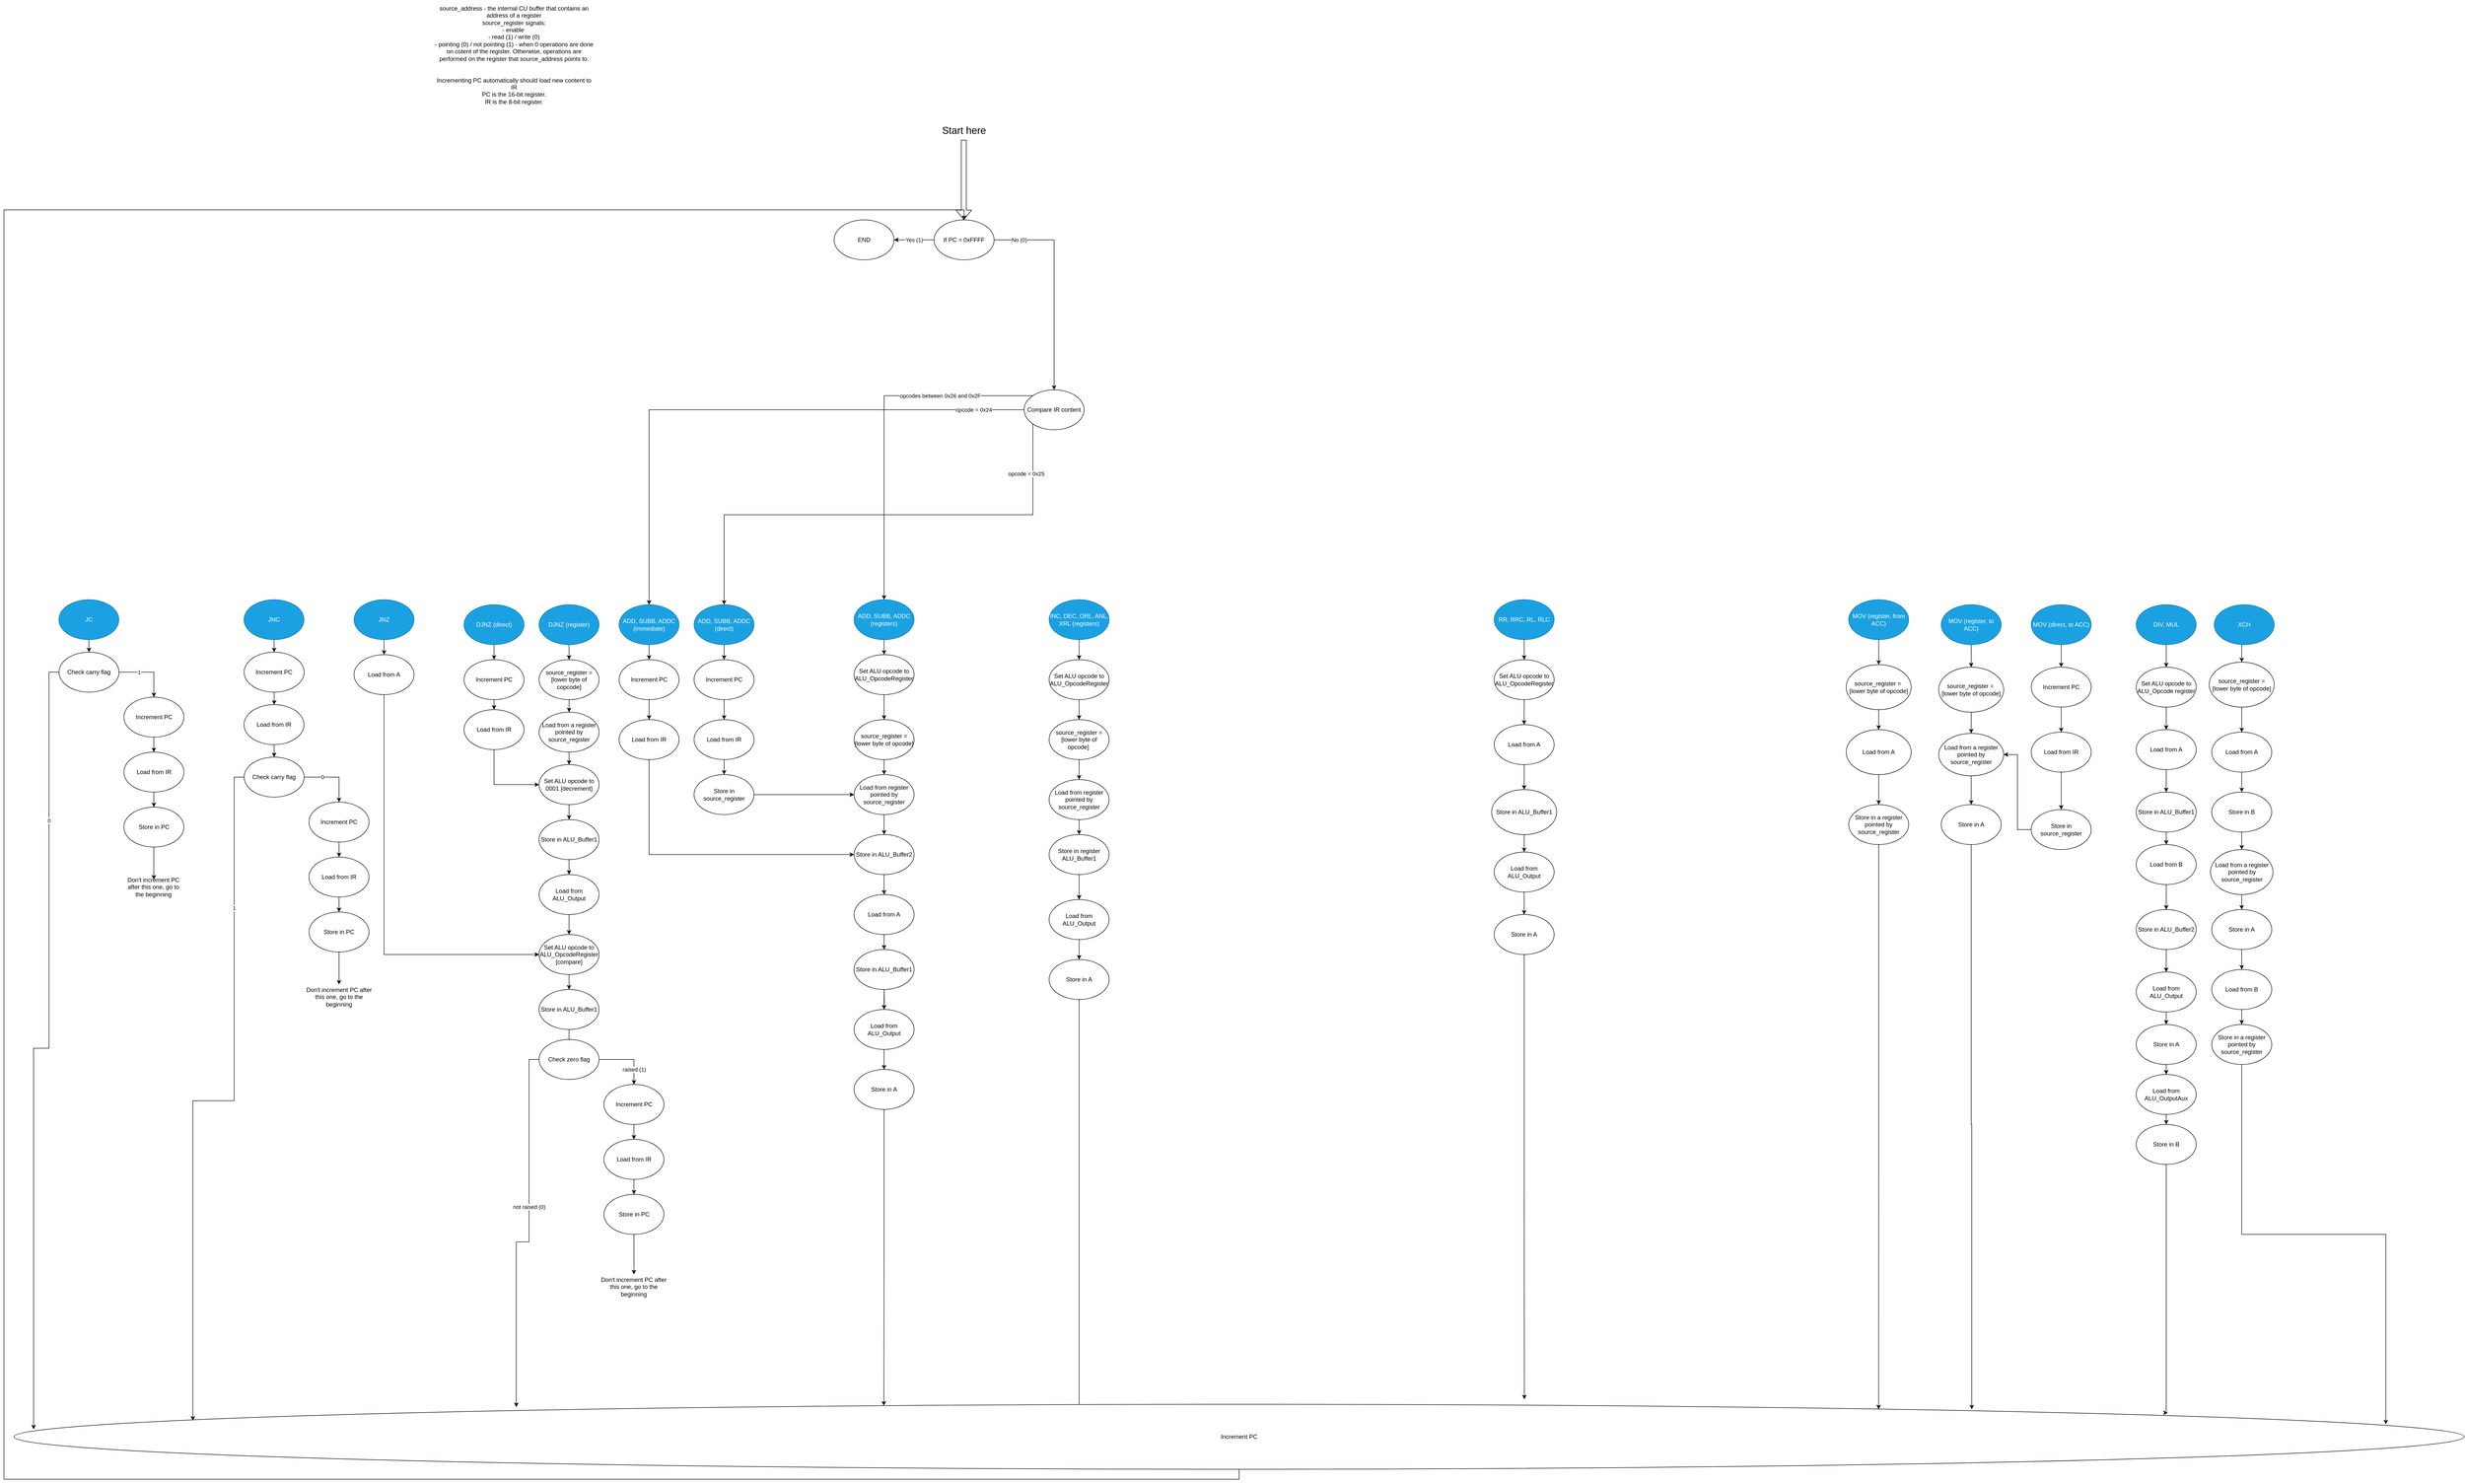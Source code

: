 <mxfile version="21.2.8" type="device">
  <diagram name="Page-1" id="415XNhsyfpXGYG9u_GVC">
    <mxGraphModel dx="4528" dy="2463" grid="1" gridSize="10" guides="1" tooltips="1" connect="1" arrows="1" fold="1" page="1" pageScale="1" pageWidth="827" pageHeight="1169" background="none" math="0" shadow="0">
      <root>
        <mxCell id="0" />
        <mxCell id="1" parent="0" />
        <mxCell id="IF4FmIFMg1-FOJLeTL2Y-153" style="edgeStyle=orthogonalEdgeStyle;rounded=0;orthogonalLoop=1;jettySize=auto;html=1;exitX=0.5;exitY=1;exitDx=0;exitDy=0;entryX=0.5;entryY=0;entryDx=0;entryDy=0;" parent="1" source="IF4FmIFMg1-FOJLeTL2Y-2" target="IF4FmIFMg1-FOJLeTL2Y-151" edge="1">
          <mxGeometry relative="1" as="geometry" />
        </mxCell>
        <mxCell id="IF4FmIFMg1-FOJLeTL2Y-2" value="INC, DEC, ORL, ANL, XRL (registers)" style="ellipse;whiteSpace=wrap;html=1;fillColor=#1ba1e2;fontColor=#ffffff;strokeColor=#006EAF;" parent="1" vertex="1">
          <mxGeometry x="430" y="40" width="120" height="80" as="geometry" />
        </mxCell>
        <mxCell id="hdRVDUE7A5eiXtn7DzBV-31" style="edgeStyle=orthogonalEdgeStyle;rounded=0;orthogonalLoop=1;jettySize=auto;html=1;exitX=0.5;exitY=1;exitDx=0;exitDy=0;entryX=0.5;entryY=0;entryDx=0;entryDy=0;" parent="1" source="IF4FmIFMg1-FOJLeTL2Y-8" target="hdRVDUE7A5eiXtn7DzBV-8" edge="1">
          <mxGeometry relative="1" as="geometry" />
        </mxCell>
        <mxCell id="IF4FmIFMg1-FOJLeTL2Y-8" value="MOV (register, from ACC)" style="ellipse;whiteSpace=wrap;html=1;fillColor=#1ba1e2;fontColor=#ffffff;strokeColor=#006EAF;" parent="1" vertex="1">
          <mxGeometry x="2029" y="40" width="120" height="80" as="geometry" />
        </mxCell>
        <mxCell id="IF4FmIFMg1-FOJLeTL2Y-32" style="edgeStyle=orthogonalEdgeStyle;rounded=0;orthogonalLoop=1;jettySize=auto;html=1;exitX=0.5;exitY=1;exitDx=0;exitDy=0;entryX=0.5;entryY=0;entryDx=0;entryDy=0;" parent="1" source="IF4FmIFMg1-FOJLeTL2Y-10" target="IF4FmIFMg1-FOJLeTL2Y-29" edge="1">
          <mxGeometry relative="1" as="geometry" />
        </mxCell>
        <mxCell id="IF4FmIFMg1-FOJLeTL2Y-10" value="XCH" style="ellipse;whiteSpace=wrap;html=1;fillColor=#1ba1e2;fontColor=#ffffff;strokeColor=#006EAF;" parent="1" vertex="1">
          <mxGeometry x="2760" y="50" width="120" height="80" as="geometry" />
        </mxCell>
        <mxCell id="IF4FmIFMg1-FOJLeTL2Y-36" style="edgeStyle=orthogonalEdgeStyle;rounded=0;orthogonalLoop=1;jettySize=auto;html=1;exitX=0.5;exitY=1;exitDx=0;exitDy=0;entryX=0.5;entryY=0;entryDx=0;entryDy=0;" parent="1" source="IF4FmIFMg1-FOJLeTL2Y-14" target="IF4FmIFMg1-FOJLeTL2Y-34" edge="1">
          <mxGeometry relative="1" as="geometry" />
        </mxCell>
        <mxCell id="IF4FmIFMg1-FOJLeTL2Y-14" value="Load from register pointed by source_register" style="ellipse;whiteSpace=wrap;html=1;" parent="1" vertex="1">
          <mxGeometry x="429.997" y="400" width="120" height="80" as="geometry" />
        </mxCell>
        <mxCell id="hdRVDUE7A5eiXtn7DzBV-59" style="edgeStyle=orthogonalEdgeStyle;rounded=0;orthogonalLoop=1;jettySize=auto;html=1;exitX=0.5;exitY=1;exitDx=0;exitDy=0;" parent="1" source="IF4FmIFMg1-FOJLeTL2Y-29" target="hdRVDUE7A5eiXtn7DzBV-60" edge="1">
          <mxGeometry relative="1" as="geometry">
            <mxPoint x="2815" y="330" as="targetPoint" />
          </mxGeometry>
        </mxCell>
        <mxCell id="IF4FmIFMg1-FOJLeTL2Y-29" value="source_register = [lower byte of opcode]" style="ellipse;whiteSpace=wrap;html=1;" parent="1" vertex="1">
          <mxGeometry x="2750" y="165" width="130" height="90" as="geometry" />
        </mxCell>
        <mxCell id="IF4FmIFMg1-FOJLeTL2Y-58" style="edgeStyle=orthogonalEdgeStyle;rounded=0;orthogonalLoop=1;jettySize=auto;html=1;exitX=0.5;exitY=1;exitDx=0;exitDy=0;entryX=0.5;entryY=0;entryDx=0;entryDy=0;" parent="1" source="IF4FmIFMg1-FOJLeTL2Y-34" edge="1">
          <mxGeometry relative="1" as="geometry">
            <mxPoint x="490" y="640" as="targetPoint" />
          </mxGeometry>
        </mxCell>
        <mxCell id="IF4FmIFMg1-FOJLeTL2Y-34" value="Store in register ALU_Buffer1" style="ellipse;whiteSpace=wrap;html=1;" parent="1" vertex="1">
          <mxGeometry x="429.997" y="510" width="120" height="80" as="geometry" />
        </mxCell>
        <mxCell id="IF4FmIFMg1-FOJLeTL2Y-45" style="edgeStyle=orthogonalEdgeStyle;rounded=0;orthogonalLoop=1;jettySize=auto;html=1;exitX=0.5;exitY=1;exitDx=0;exitDy=0;" parent="1" source="IF4FmIFMg1-FOJLeTL2Y-44" target="IF4FmIFMg1-FOJLeTL2Y-46" edge="1">
          <mxGeometry relative="1" as="geometry">
            <mxPoint x="99.857" y="520" as="targetPoint" />
          </mxGeometry>
        </mxCell>
        <mxCell id="IF4FmIFMg1-FOJLeTL2Y-44" value="Load from register pointed by source_register" style="ellipse;whiteSpace=wrap;html=1;" parent="1" vertex="1">
          <mxGeometry x="39.997" y="390" width="120" height="80" as="geometry" />
        </mxCell>
        <mxCell id="IF4FmIFMg1-FOJLeTL2Y-133" style="edgeStyle=orthogonalEdgeStyle;rounded=0;orthogonalLoop=1;jettySize=auto;html=1;exitX=0.5;exitY=1;exitDx=0;exitDy=0;entryX=0.5;entryY=0;entryDx=0;entryDy=0;" parent="1" source="IF4FmIFMg1-FOJLeTL2Y-46" target="IF4FmIFMg1-FOJLeTL2Y-130" edge="1">
          <mxGeometry relative="1" as="geometry" />
        </mxCell>
        <mxCell id="IF4FmIFMg1-FOJLeTL2Y-46" value="Store in ALU_Buffer2" style="ellipse;whiteSpace=wrap;html=1;" parent="1" vertex="1">
          <mxGeometry x="39.997" y="510" width="120" height="80" as="geometry" />
        </mxCell>
        <mxCell id="IF4FmIFMg1-FOJLeTL2Y-54" style="edgeStyle=orthogonalEdgeStyle;rounded=0;orthogonalLoop=1;jettySize=auto;html=1;exitX=0.5;exitY=1;exitDx=0;exitDy=0;entryX=0.5;entryY=0;entryDx=0;entryDy=0;" parent="1" target="IF4FmIFMg1-FOJLeTL2Y-52" edge="1">
          <mxGeometry relative="1" as="geometry">
            <mxPoint x="100" y="820" as="sourcePoint" />
          </mxGeometry>
        </mxCell>
        <mxCell id="IF4FmIFMg1-FOJLeTL2Y-56" style="edgeStyle=orthogonalEdgeStyle;rounded=0;orthogonalLoop=1;jettySize=auto;html=1;exitX=0.5;exitY=1;exitDx=0;exitDy=0;entryX=0.5;entryY=0;entryDx=0;entryDy=0;" parent="1" source="IF4FmIFMg1-FOJLeTL2Y-52" target="IF4FmIFMg1-FOJLeTL2Y-55" edge="1">
          <mxGeometry relative="1" as="geometry" />
        </mxCell>
        <mxCell id="IF4FmIFMg1-FOJLeTL2Y-52" value="Load from ALU_Output" style="ellipse;whiteSpace=wrap;html=1;" parent="1" vertex="1">
          <mxGeometry x="40" y="860" width="120" height="80" as="geometry" />
        </mxCell>
        <mxCell id="W6jBDIR_FYB87VTQanFI-111" style="edgeStyle=orthogonalEdgeStyle;rounded=0;orthogonalLoop=1;jettySize=auto;html=1;exitX=0.5;exitY=1;exitDx=0;exitDy=0;entryX=0.355;entryY=0.021;entryDx=0;entryDy=0;entryPerimeter=0;" parent="1" source="IF4FmIFMg1-FOJLeTL2Y-55" target="W6jBDIR_FYB87VTQanFI-110" edge="1">
          <mxGeometry relative="1" as="geometry" />
        </mxCell>
        <mxCell id="IF4FmIFMg1-FOJLeTL2Y-55" value="Store in A" style="ellipse;whiteSpace=wrap;html=1;" parent="1" vertex="1">
          <mxGeometry x="40" y="980" width="120" height="80" as="geometry" />
        </mxCell>
        <mxCell id="IF4FmIFMg1-FOJLeTL2Y-71" style="edgeStyle=orthogonalEdgeStyle;rounded=0;orthogonalLoop=1;jettySize=auto;html=1;exitX=0.5;exitY=1;exitDx=0;exitDy=0;entryX=0.5;entryY=0;entryDx=0;entryDy=0;" parent="1" target="IF4FmIFMg1-FOJLeTL2Y-69" edge="1">
          <mxGeometry relative="1" as="geometry">
            <mxPoint x="490" y="610" as="sourcePoint" />
          </mxGeometry>
        </mxCell>
        <mxCell id="IF4FmIFMg1-FOJLeTL2Y-77" style="edgeStyle=orthogonalEdgeStyle;rounded=0;orthogonalLoop=1;jettySize=auto;html=1;exitX=0;exitY=0.5;exitDx=0;exitDy=0;entryX=0.5;entryY=0;entryDx=0;entryDy=0;" parent="1" source="IF4FmIFMg1-FOJLeTL2Y-64" target="IF4FmIFMg1-FOJLeTL2Y-76" edge="1">
          <mxGeometry relative="1" as="geometry" />
        </mxCell>
        <mxCell id="IF4FmIFMg1-FOJLeTL2Y-78" value="opcode = 0x24" style="edgeLabel;html=1;align=center;verticalAlign=middle;resizable=0;points=[];" parent="IF4FmIFMg1-FOJLeTL2Y-77" vertex="1" connectable="0">
          <mxGeometry x="-0.823" y="3" relative="1" as="geometry">
            <mxPoint y="-3" as="offset" />
          </mxGeometry>
        </mxCell>
        <mxCell id="IF4FmIFMg1-FOJLeTL2Y-79" style="edgeStyle=orthogonalEdgeStyle;rounded=0;orthogonalLoop=1;jettySize=auto;html=1;exitX=0;exitY=1;exitDx=0;exitDy=0;entryX=0.5;entryY=0;entryDx=0;entryDy=0;" parent="1" source="IF4FmIFMg1-FOJLeTL2Y-64" target="IF4FmIFMg1-FOJLeTL2Y-75" edge="1">
          <mxGeometry relative="1" as="geometry">
            <Array as="points">
              <mxPoint x="394" y="-130" />
              <mxPoint x="-110" y="-130" />
            </Array>
          </mxGeometry>
        </mxCell>
        <mxCell id="IF4FmIFMg1-FOJLeTL2Y-80" value="opcode = 0x25" style="edgeLabel;html=1;align=center;verticalAlign=middle;resizable=0;points=[];" parent="IF4FmIFMg1-FOJLeTL2Y-79" vertex="1" connectable="0">
          <mxGeometry x="-0.798" y="-1" relative="1" as="geometry">
            <mxPoint x="-13" as="offset" />
          </mxGeometry>
        </mxCell>
        <mxCell id="IF4FmIFMg1-FOJLeTL2Y-91" style="edgeStyle=orthogonalEdgeStyle;rounded=0;orthogonalLoop=1;jettySize=auto;html=1;exitX=0;exitY=0;exitDx=0;exitDy=0;entryX=0.5;entryY=0;entryDx=0;entryDy=0;" parent="1" source="IF4FmIFMg1-FOJLeTL2Y-64" target="IF4FmIFMg1-FOJLeTL2Y-89" edge="1">
          <mxGeometry relative="1" as="geometry" />
        </mxCell>
        <mxCell id="IF4FmIFMg1-FOJLeTL2Y-92" value="opcodes between 0x26 and 0x2F" style="edgeLabel;html=1;align=center;verticalAlign=middle;resizable=0;points=[];" parent="IF4FmIFMg1-FOJLeTL2Y-91" vertex="1" connectable="0">
          <mxGeometry x="-0.473" relative="1" as="geometry">
            <mxPoint as="offset" />
          </mxGeometry>
        </mxCell>
        <mxCell id="IF4FmIFMg1-FOJLeTL2Y-64" value="Compare IR content" style="ellipse;whiteSpace=wrap;html=1;" parent="1" vertex="1">
          <mxGeometry x="380" y="-380" width="120" height="80" as="geometry" />
        </mxCell>
        <mxCell id="IF4FmIFMg1-FOJLeTL2Y-68" style="edgeStyle=orthogonalEdgeStyle;rounded=0;orthogonalLoop=1;jettySize=auto;html=1;exitX=0.5;exitY=1;exitDx=0;exitDy=0;entryX=0.5;entryY=0;entryDx=0;entryDy=0;" parent="1" source="IF4FmIFMg1-FOJLeTL2Y-69" target="IF4FmIFMg1-FOJLeTL2Y-70" edge="1">
          <mxGeometry relative="1" as="geometry" />
        </mxCell>
        <mxCell id="IF4FmIFMg1-FOJLeTL2Y-69" value="Load from ALU_Output" style="ellipse;whiteSpace=wrap;html=1;" parent="1" vertex="1">
          <mxGeometry x="430" y="640" width="120" height="80" as="geometry" />
        </mxCell>
        <mxCell id="W6jBDIR_FYB87VTQanFI-112" style="edgeStyle=orthogonalEdgeStyle;rounded=0;orthogonalLoop=1;jettySize=auto;html=1;exitX=0.5;exitY=1;exitDx=0;exitDy=0;entryX=0.434;entryY=0.043;entryDx=0;entryDy=0;entryPerimeter=0;" parent="1" source="IF4FmIFMg1-FOJLeTL2Y-70" target="W6jBDIR_FYB87VTQanFI-110" edge="1">
          <mxGeometry relative="1" as="geometry">
            <Array as="points">
              <mxPoint x="490" y="1656" />
            </Array>
          </mxGeometry>
        </mxCell>
        <mxCell id="IF4FmIFMg1-FOJLeTL2Y-70" value="Store in A" style="ellipse;whiteSpace=wrap;html=1;" parent="1" vertex="1">
          <mxGeometry x="430" y="760" width="120" height="80" as="geometry" />
        </mxCell>
        <mxCell id="IF4FmIFMg1-FOJLeTL2Y-86" style="edgeStyle=orthogonalEdgeStyle;rounded=0;orthogonalLoop=1;jettySize=auto;html=1;exitX=0.5;exitY=1;exitDx=0;exitDy=0;entryX=0.5;entryY=0;entryDx=0;entryDy=0;" parent="1" source="IF4FmIFMg1-FOJLeTL2Y-75" target="IF4FmIFMg1-FOJLeTL2Y-85" edge="1">
          <mxGeometry relative="1" as="geometry" />
        </mxCell>
        <mxCell id="IF4FmIFMg1-FOJLeTL2Y-75" value="ADD, SUBB, ADDC (direct)" style="ellipse;whiteSpace=wrap;html=1;fillColor=#1ba1e2;fontColor=#ffffff;strokeColor=#006EAF;" parent="1" vertex="1">
          <mxGeometry x="-280" y="50" width="120" height="80" as="geometry" />
        </mxCell>
        <mxCell id="IF4FmIFMg1-FOJLeTL2Y-99" style="edgeStyle=orthogonalEdgeStyle;rounded=0;orthogonalLoop=1;jettySize=auto;html=1;exitX=0.5;exitY=1;exitDx=0;exitDy=0;entryX=0.5;entryY=0;entryDx=0;entryDy=0;" parent="1" source="IF4FmIFMg1-FOJLeTL2Y-76" target="IF4FmIFMg1-FOJLeTL2Y-98" edge="1">
          <mxGeometry relative="1" as="geometry" />
        </mxCell>
        <mxCell id="IF4FmIFMg1-FOJLeTL2Y-76" value="ADD, SUBB, ADDC (immediate)" style="ellipse;whiteSpace=wrap;html=1;fillColor=#1ba1e2;fontColor=#ffffff;strokeColor=#006EAF;" parent="1" vertex="1">
          <mxGeometry x="-430" y="50" width="120" height="80" as="geometry" />
        </mxCell>
        <mxCell id="IF4FmIFMg1-FOJLeTL2Y-94" style="edgeStyle=orthogonalEdgeStyle;rounded=0;orthogonalLoop=1;jettySize=auto;html=1;exitX=0.5;exitY=1;exitDx=0;exitDy=0;" parent="1" source="IF4FmIFMg1-FOJLeTL2Y-85" target="IF4FmIFMg1-FOJLeTL2Y-95" edge="1">
          <mxGeometry relative="1" as="geometry">
            <mxPoint x="-220.143" y="300" as="targetPoint" />
          </mxGeometry>
        </mxCell>
        <mxCell id="IF4FmIFMg1-FOJLeTL2Y-85" value="Increment PC" style="ellipse;whiteSpace=wrap;html=1;" parent="1" vertex="1">
          <mxGeometry x="-280" y="160" width="120" height="80" as="geometry" />
        </mxCell>
        <mxCell id="IF4FmIFMg1-FOJLeTL2Y-149" style="edgeStyle=orthogonalEdgeStyle;rounded=0;orthogonalLoop=1;jettySize=auto;html=1;exitX=0.5;exitY=1;exitDx=0;exitDy=0;entryX=0.5;entryY=0;entryDx=0;entryDy=0;" parent="1" source="IF4FmIFMg1-FOJLeTL2Y-89" target="IF4FmIFMg1-FOJLeTL2Y-148" edge="1">
          <mxGeometry relative="1" as="geometry" />
        </mxCell>
        <mxCell id="IF4FmIFMg1-FOJLeTL2Y-89" value="ADD, SUBB, ADDC (registers)" style="ellipse;whiteSpace=wrap;html=1;fillColor=#1ba1e2;fontColor=#ffffff;strokeColor=#006EAF;" parent="1" vertex="1">
          <mxGeometry x="40" y="40" width="120" height="80" as="geometry" />
        </mxCell>
        <mxCell id="IF4FmIFMg1-FOJLeTL2Y-142" style="edgeStyle=orthogonalEdgeStyle;rounded=0;orthogonalLoop=1;jettySize=auto;html=1;exitX=0.5;exitY=1;exitDx=0;exitDy=0;entryX=0.5;entryY=0;entryDx=0;entryDy=0;" parent="1" source="IF4FmIFMg1-FOJLeTL2Y-95" target="IF4FmIFMg1-FOJLeTL2Y-141" edge="1">
          <mxGeometry relative="1" as="geometry" />
        </mxCell>
        <mxCell id="IF4FmIFMg1-FOJLeTL2Y-95" value="Load from IR" style="ellipse;whiteSpace=wrap;html=1;" parent="1" vertex="1">
          <mxGeometry x="-280.003" y="280" width="120" height="80" as="geometry" />
        </mxCell>
        <mxCell id="IF4FmIFMg1-FOJLeTL2Y-101" style="edgeStyle=orthogonalEdgeStyle;rounded=0;orthogonalLoop=1;jettySize=auto;html=1;exitX=0.5;exitY=1;exitDx=0;exitDy=0;entryX=0.5;entryY=0;entryDx=0;entryDy=0;" parent="1" source="IF4FmIFMg1-FOJLeTL2Y-98" target="IF4FmIFMg1-FOJLeTL2Y-100" edge="1">
          <mxGeometry relative="1" as="geometry" />
        </mxCell>
        <mxCell id="IF4FmIFMg1-FOJLeTL2Y-98" value="Increment PC" style="ellipse;whiteSpace=wrap;html=1;" parent="1" vertex="1">
          <mxGeometry x="-430" y="160" width="120" height="80" as="geometry" />
        </mxCell>
        <mxCell id="IF4FmIFMg1-FOJLeTL2Y-164" style="edgeStyle=orthogonalEdgeStyle;rounded=0;orthogonalLoop=1;jettySize=auto;html=1;exitX=0.5;exitY=1;exitDx=0;exitDy=0;entryX=0;entryY=0.5;entryDx=0;entryDy=0;" parent="1" source="IF4FmIFMg1-FOJLeTL2Y-100" target="IF4FmIFMg1-FOJLeTL2Y-46" edge="1">
          <mxGeometry relative="1" as="geometry" />
        </mxCell>
        <mxCell id="IF4FmIFMg1-FOJLeTL2Y-100" value="Load from IR" style="ellipse;whiteSpace=wrap;html=1;" parent="1" vertex="1">
          <mxGeometry x="-430" y="280" width="120" height="80" as="geometry" />
        </mxCell>
        <mxCell id="IF4FmIFMg1-FOJLeTL2Y-132" style="edgeStyle=orthogonalEdgeStyle;rounded=0;orthogonalLoop=1;jettySize=auto;html=1;exitX=0.5;exitY=1;exitDx=0;exitDy=0;entryX=0.5;entryY=0;entryDx=0;entryDy=0;" parent="1" source="IF4FmIFMg1-FOJLeTL2Y-114" target="IF4FmIFMg1-FOJLeTL2Y-44" edge="1">
          <mxGeometry relative="1" as="geometry" />
        </mxCell>
        <mxCell id="IF4FmIFMg1-FOJLeTL2Y-114" value="source_register = [lower byte of opcode]" style="ellipse;whiteSpace=wrap;html=1;" parent="1" vertex="1">
          <mxGeometry x="40" y="280" width="120" height="80" as="geometry" />
        </mxCell>
        <mxCell id="IF4FmIFMg1-FOJLeTL2Y-129" style="edgeStyle=orthogonalEdgeStyle;rounded=0;orthogonalLoop=1;jettySize=auto;html=1;exitX=0.5;exitY=1;exitDx=0;exitDy=0;entryX=0.5;entryY=0;entryDx=0;entryDy=0;" parent="1" source="IF4FmIFMg1-FOJLeTL2Y-130" target="IF4FmIFMg1-FOJLeTL2Y-131" edge="1">
          <mxGeometry relative="1" as="geometry" />
        </mxCell>
        <mxCell id="IF4FmIFMg1-FOJLeTL2Y-130" value="Load from A" style="ellipse;whiteSpace=wrap;html=1;" parent="1" vertex="1">
          <mxGeometry x="39.997" y="630" width="120" height="80" as="geometry" />
        </mxCell>
        <mxCell id="IF4FmIFMg1-FOJLeTL2Y-134" style="edgeStyle=orthogonalEdgeStyle;rounded=0;orthogonalLoop=1;jettySize=auto;html=1;exitX=0.5;exitY=1;exitDx=0;exitDy=0;entryX=0.5;entryY=0;entryDx=0;entryDy=0;" parent="1" source="IF4FmIFMg1-FOJLeTL2Y-131" edge="1">
          <mxGeometry relative="1" as="geometry">
            <mxPoint x="100" y="860" as="targetPoint" />
          </mxGeometry>
        </mxCell>
        <mxCell id="IF4FmIFMg1-FOJLeTL2Y-131" value="Store in ALU_Buffer1" style="ellipse;whiteSpace=wrap;html=1;" parent="1" vertex="1">
          <mxGeometry x="39.997" y="740" width="120" height="80" as="geometry" />
        </mxCell>
        <mxCell id="IF4FmIFMg1-FOJLeTL2Y-140" value="source_address - the internal CU buffer that contains an address of a register&lt;br&gt;source_register signals:&lt;br&gt;- enable&amp;nbsp;&lt;br&gt;- read (1) / write (0)&lt;br&gt;- pointing (0) / not pointing (1) - when 0 operations are done on cotent of the register. Otherwise, operations are performed on the register that source_address points to.&lt;br&gt;&lt;br&gt;&lt;br&gt;Incrementing PC automatically should load new content to IR&lt;br&gt;PC is the 16-bit register.&lt;br&gt;IR is the 8-bit register." style="text;html=1;strokeColor=none;fillColor=none;align=center;verticalAlign=middle;whiteSpace=wrap;rounded=0;" parent="1" vertex="1">
          <mxGeometry x="-800" y="-1160" width="320" height="220" as="geometry" />
        </mxCell>
        <mxCell id="IF4FmIFMg1-FOJLeTL2Y-163" style="edgeStyle=orthogonalEdgeStyle;rounded=0;orthogonalLoop=1;jettySize=auto;html=1;exitX=1;exitY=0.5;exitDx=0;exitDy=0;entryX=0;entryY=0.5;entryDx=0;entryDy=0;" parent="1" source="IF4FmIFMg1-FOJLeTL2Y-141" target="IF4FmIFMg1-FOJLeTL2Y-44" edge="1">
          <mxGeometry relative="1" as="geometry" />
        </mxCell>
        <mxCell id="IF4FmIFMg1-FOJLeTL2Y-141" value="Store in source_register" style="ellipse;whiteSpace=wrap;html=1;" parent="1" vertex="1">
          <mxGeometry x="-280" y="390" width="120" height="80" as="geometry" />
        </mxCell>
        <mxCell id="IF4FmIFMg1-FOJLeTL2Y-147" style="edgeStyle=orthogonalEdgeStyle;rounded=0;orthogonalLoop=1;jettySize=auto;html=1;exitX=0.5;exitY=1;exitDx=0;exitDy=0;entryX=0.5;entryY=0;entryDx=0;entryDy=0;" parent="1" source="IF4FmIFMg1-FOJLeTL2Y-145" target="IF4FmIFMg1-FOJLeTL2Y-14" edge="1">
          <mxGeometry relative="1" as="geometry" />
        </mxCell>
        <mxCell id="IF4FmIFMg1-FOJLeTL2Y-145" value="source_register =[lower byte of opcode]&amp;nbsp;" style="ellipse;whiteSpace=wrap;html=1;" parent="1" vertex="1">
          <mxGeometry x="430" y="280" width="120" height="80" as="geometry" />
        </mxCell>
        <mxCell id="IF4FmIFMg1-FOJLeTL2Y-150" style="edgeStyle=orthogonalEdgeStyle;rounded=0;orthogonalLoop=1;jettySize=auto;html=1;exitX=0.5;exitY=1;exitDx=0;exitDy=0;entryX=0.5;entryY=0;entryDx=0;entryDy=0;" parent="1" source="IF4FmIFMg1-FOJLeTL2Y-148" target="IF4FmIFMg1-FOJLeTL2Y-114" edge="1">
          <mxGeometry relative="1" as="geometry" />
        </mxCell>
        <mxCell id="IF4FmIFMg1-FOJLeTL2Y-148" value="Set ALU opcode to ALU_OpcodeRegister" style="ellipse;whiteSpace=wrap;html=1;" parent="1" vertex="1">
          <mxGeometry x="40" y="150" width="120" height="80" as="geometry" />
        </mxCell>
        <mxCell id="IF4FmIFMg1-FOJLeTL2Y-152" style="edgeStyle=orthogonalEdgeStyle;rounded=0;orthogonalLoop=1;jettySize=auto;html=1;exitX=0.5;exitY=1;exitDx=0;exitDy=0;entryX=0.5;entryY=0;entryDx=0;entryDy=0;" parent="1" source="IF4FmIFMg1-FOJLeTL2Y-151" target="IF4FmIFMg1-FOJLeTL2Y-145" edge="1">
          <mxGeometry relative="1" as="geometry" />
        </mxCell>
        <mxCell id="IF4FmIFMg1-FOJLeTL2Y-151" value="Set ALU opcode to ALU_OpcodeRegister" style="ellipse;whiteSpace=wrap;html=1;" parent="1" vertex="1">
          <mxGeometry x="430" y="160" width="120" height="80" as="geometry" />
        </mxCell>
        <mxCell id="hdRVDUE7A5eiXtn7DzBV-9" style="edgeStyle=orthogonalEdgeStyle;rounded=0;orthogonalLoop=1;jettySize=auto;html=1;exitX=0.5;exitY=1;exitDx=0;exitDy=0;" parent="1" source="hdRVDUE7A5eiXtn7DzBV-8" target="hdRVDUE7A5eiXtn7DzBV-10" edge="1">
          <mxGeometry relative="1" as="geometry">
            <mxPoint x="2089" y="330" as="targetPoint" />
          </mxGeometry>
        </mxCell>
        <mxCell id="hdRVDUE7A5eiXtn7DzBV-8" value="source_register =&amp;nbsp; [lower byte of opcode]" style="ellipse;whiteSpace=wrap;html=1;" parent="1" vertex="1">
          <mxGeometry x="2024" y="170" width="130" height="90" as="geometry" />
        </mxCell>
        <mxCell id="hdRVDUE7A5eiXtn7DzBV-11" style="edgeStyle=orthogonalEdgeStyle;rounded=0;orthogonalLoop=1;jettySize=auto;html=1;exitX=0.5;exitY=1;exitDx=0;exitDy=0;" parent="1" source="hdRVDUE7A5eiXtn7DzBV-10" target="hdRVDUE7A5eiXtn7DzBV-12" edge="1">
          <mxGeometry relative="1" as="geometry">
            <mxPoint x="2089" y="490" as="targetPoint" />
          </mxGeometry>
        </mxCell>
        <mxCell id="hdRVDUE7A5eiXtn7DzBV-10" value="Load from A" style="ellipse;whiteSpace=wrap;html=1;" parent="1" vertex="1">
          <mxGeometry x="2024" y="300" width="130" height="90" as="geometry" />
        </mxCell>
        <mxCell id="W6jBDIR_FYB87VTQanFI-114" style="edgeStyle=orthogonalEdgeStyle;rounded=0;orthogonalLoop=1;jettySize=auto;html=1;exitX=0.5;exitY=1;exitDx=0;exitDy=0;entryX=0.761;entryY=0.077;entryDx=0;entryDy=0;entryPerimeter=0;" parent="1" source="hdRVDUE7A5eiXtn7DzBV-12" target="W6jBDIR_FYB87VTQanFI-110" edge="1">
          <mxGeometry relative="1" as="geometry" />
        </mxCell>
        <mxCell id="hdRVDUE7A5eiXtn7DzBV-12" value="Store in a register pointed by source_register" style="ellipse;whiteSpace=wrap;html=1;" parent="1" vertex="1">
          <mxGeometry x="2029" y="450" width="120" height="80" as="geometry" />
        </mxCell>
        <mxCell id="hdRVDUE7A5eiXtn7DzBV-30" style="edgeStyle=orthogonalEdgeStyle;rounded=0;orthogonalLoop=1;jettySize=auto;html=1;exitX=0.5;exitY=1;exitDx=0;exitDy=0;entryX=0.5;entryY=0;entryDx=0;entryDy=0;" parent="1" source="hdRVDUE7A5eiXtn7DzBV-13" target="hdRVDUE7A5eiXtn7DzBV-18" edge="1">
          <mxGeometry relative="1" as="geometry" />
        </mxCell>
        <mxCell id="hdRVDUE7A5eiXtn7DzBV-13" value="MOV (register, to ACC)" style="ellipse;whiteSpace=wrap;html=1;fillColor=#1ba1e2;fontColor=#ffffff;strokeColor=#006EAF;" parent="1" vertex="1">
          <mxGeometry x="2214" y="50" width="120" height="80" as="geometry" />
        </mxCell>
        <mxCell id="hdRVDUE7A5eiXtn7DzBV-19" style="edgeStyle=orthogonalEdgeStyle;rounded=0;orthogonalLoop=1;jettySize=auto;html=1;exitX=0.5;exitY=1;exitDx=0;exitDy=0;" parent="1" source="hdRVDUE7A5eiXtn7DzBV-18" target="hdRVDUE7A5eiXtn7DzBV-20" edge="1">
          <mxGeometry relative="1" as="geometry">
            <mxPoint x="2274" y="305" as="targetPoint" />
          </mxGeometry>
        </mxCell>
        <mxCell id="hdRVDUE7A5eiXtn7DzBV-18" value="source_register =&amp;nbsp; [lower byte of opcode]" style="ellipse;whiteSpace=wrap;html=1;" parent="1" vertex="1">
          <mxGeometry x="2209" y="175" width="130" height="90" as="geometry" />
        </mxCell>
        <mxCell id="hdRVDUE7A5eiXtn7DzBV-21" style="edgeStyle=orthogonalEdgeStyle;rounded=0;orthogonalLoop=1;jettySize=auto;html=1;exitX=0.5;exitY=1;exitDx=0;exitDy=0;" parent="1" source="hdRVDUE7A5eiXtn7DzBV-20" target="hdRVDUE7A5eiXtn7DzBV-22" edge="1">
          <mxGeometry relative="1" as="geometry">
            <mxPoint x="2274" y="475" as="targetPoint" />
          </mxGeometry>
        </mxCell>
        <mxCell id="hdRVDUE7A5eiXtn7DzBV-20" value="Load from a register pointed by source_register" style="ellipse;whiteSpace=wrap;html=1;" parent="1" vertex="1">
          <mxGeometry x="2209" y="307.5" width="130" height="85" as="geometry" />
        </mxCell>
        <mxCell id="W6jBDIR_FYB87VTQanFI-115" style="edgeStyle=orthogonalEdgeStyle;rounded=0;orthogonalLoop=1;jettySize=auto;html=1;exitX=0.5;exitY=1;exitDx=0;exitDy=0;entryX=0.799;entryY=0.077;entryDx=0;entryDy=0;entryPerimeter=0;" parent="1" source="hdRVDUE7A5eiXtn7DzBV-22" target="W6jBDIR_FYB87VTQanFI-110" edge="1">
          <mxGeometry relative="1" as="geometry" />
        </mxCell>
        <mxCell id="hdRVDUE7A5eiXtn7DzBV-22" value="Store in A" style="ellipse;whiteSpace=wrap;html=1;" parent="1" vertex="1">
          <mxGeometry x="2214" y="450" width="120" height="80" as="geometry" />
        </mxCell>
        <mxCell id="hdRVDUE7A5eiXtn7DzBV-29" style="edgeStyle=orthogonalEdgeStyle;rounded=0;orthogonalLoop=1;jettySize=auto;html=1;exitX=0.5;exitY=1;exitDx=0;exitDy=0;entryX=0.5;entryY=0;entryDx=0;entryDy=0;" parent="1" source="hdRVDUE7A5eiXtn7DzBV-23" target="hdRVDUE7A5eiXtn7DzBV-25" edge="1">
          <mxGeometry relative="1" as="geometry" />
        </mxCell>
        <mxCell id="hdRVDUE7A5eiXtn7DzBV-23" value="MOV (direct, to ACC)" style="ellipse;whiteSpace=wrap;html=1;fillColor=#1ba1e2;fontColor=#ffffff;strokeColor=#006EAF;" parent="1" vertex="1">
          <mxGeometry x="2394" y="50" width="120" height="80" as="geometry" />
        </mxCell>
        <mxCell id="hdRVDUE7A5eiXtn7DzBV-24" style="edgeStyle=orthogonalEdgeStyle;rounded=0;orthogonalLoop=1;jettySize=auto;html=1;exitX=0.5;exitY=1;exitDx=0;exitDy=0;" parent="1" source="hdRVDUE7A5eiXtn7DzBV-25" target="hdRVDUE7A5eiXtn7DzBV-27" edge="1">
          <mxGeometry relative="1" as="geometry">
            <mxPoint x="2453.857" y="300" as="targetPoint" />
          </mxGeometry>
        </mxCell>
        <mxCell id="hdRVDUE7A5eiXtn7DzBV-25" value="Increment PC" style="ellipse;whiteSpace=wrap;html=1;" parent="1" vertex="1">
          <mxGeometry x="2394" y="175" width="120" height="80" as="geometry" />
        </mxCell>
        <mxCell id="hdRVDUE7A5eiXtn7DzBV-26" style="edgeStyle=orthogonalEdgeStyle;rounded=0;orthogonalLoop=1;jettySize=auto;html=1;exitX=0.5;exitY=1;exitDx=0;exitDy=0;entryX=0.5;entryY=0;entryDx=0;entryDy=0;" parent="1" source="hdRVDUE7A5eiXtn7DzBV-27" target="hdRVDUE7A5eiXtn7DzBV-28" edge="1">
          <mxGeometry relative="1" as="geometry" />
        </mxCell>
        <mxCell id="hdRVDUE7A5eiXtn7DzBV-27" value="Load from IR" style="ellipse;whiteSpace=wrap;html=1;" parent="1" vertex="1">
          <mxGeometry x="2393.997" y="305" width="120" height="80" as="geometry" />
        </mxCell>
        <mxCell id="hdRVDUE7A5eiXtn7DzBV-32" style="edgeStyle=orthogonalEdgeStyle;rounded=0;orthogonalLoop=1;jettySize=auto;html=1;exitX=0;exitY=0.5;exitDx=0;exitDy=0;entryX=1;entryY=0.5;entryDx=0;entryDy=0;" parent="1" source="hdRVDUE7A5eiXtn7DzBV-28" target="hdRVDUE7A5eiXtn7DzBV-20" edge="1">
          <mxGeometry relative="1" as="geometry" />
        </mxCell>
        <mxCell id="hdRVDUE7A5eiXtn7DzBV-28" value="Store in source_register" style="ellipse;whiteSpace=wrap;html=1;" parent="1" vertex="1">
          <mxGeometry x="2394" y="460" width="120" height="80" as="geometry" />
        </mxCell>
        <mxCell id="hdRVDUE7A5eiXtn7DzBV-48" style="edgeStyle=orthogonalEdgeStyle;rounded=0;orthogonalLoop=1;jettySize=auto;html=1;exitX=0.5;exitY=1;exitDx=0;exitDy=0;" parent="1" source="hdRVDUE7A5eiXtn7DzBV-34" target="hdRVDUE7A5eiXtn7DzBV-49" edge="1">
          <mxGeometry relative="1" as="geometry">
            <mxPoint x="2664" y="190" as="targetPoint" />
          </mxGeometry>
        </mxCell>
        <mxCell id="hdRVDUE7A5eiXtn7DzBV-34" value="DIV, MUL" style="ellipse;whiteSpace=wrap;html=1;fillColor=#1ba1e2;fontColor=#ffffff;strokeColor=#006EAF;" parent="1" vertex="1">
          <mxGeometry x="2604" y="50" width="120" height="80" as="geometry" />
        </mxCell>
        <mxCell id="hdRVDUE7A5eiXtn7DzBV-39" style="edgeStyle=orthogonalEdgeStyle;rounded=0;orthogonalLoop=1;jettySize=auto;html=1;exitX=0.5;exitY=1;exitDx=0;exitDy=0;" parent="1" source="hdRVDUE7A5eiXtn7DzBV-38" target="hdRVDUE7A5eiXtn7DzBV-40" edge="1">
          <mxGeometry relative="1" as="geometry">
            <mxPoint x="2664" y="465" as="targetPoint" />
          </mxGeometry>
        </mxCell>
        <mxCell id="hdRVDUE7A5eiXtn7DzBV-38" value="Load from A" style="ellipse;whiteSpace=wrap;html=1;" parent="1" vertex="1">
          <mxGeometry x="2604" y="300" width="120" height="80" as="geometry" />
        </mxCell>
        <mxCell id="hdRVDUE7A5eiXtn7DzBV-41" style="edgeStyle=orthogonalEdgeStyle;rounded=0;orthogonalLoop=1;jettySize=auto;html=1;exitX=0.5;exitY=1;exitDx=0;exitDy=0;" parent="1" source="hdRVDUE7A5eiXtn7DzBV-40" target="hdRVDUE7A5eiXtn7DzBV-42" edge="1">
          <mxGeometry relative="1" as="geometry">
            <mxPoint x="2664" y="585" as="targetPoint" />
          </mxGeometry>
        </mxCell>
        <mxCell id="hdRVDUE7A5eiXtn7DzBV-40" value="Store in ALU_Buffer1" style="ellipse;whiteSpace=wrap;html=1;" parent="1" vertex="1">
          <mxGeometry x="2604" y="425" width="120" height="80" as="geometry" />
        </mxCell>
        <mxCell id="hdRVDUE7A5eiXtn7DzBV-43" style="edgeStyle=orthogonalEdgeStyle;rounded=0;orthogonalLoop=1;jettySize=auto;html=1;exitX=0.5;exitY=1;exitDx=0;exitDy=0;" parent="1" source="hdRVDUE7A5eiXtn7DzBV-42" target="hdRVDUE7A5eiXtn7DzBV-44" edge="1">
          <mxGeometry relative="1" as="geometry">
            <mxPoint x="2664" y="700" as="targetPoint" />
          </mxGeometry>
        </mxCell>
        <mxCell id="hdRVDUE7A5eiXtn7DzBV-42" value="Load from B" style="ellipse;whiteSpace=wrap;html=1;" parent="1" vertex="1">
          <mxGeometry x="2604" y="530" width="120" height="80" as="geometry" />
        </mxCell>
        <mxCell id="hdRVDUE7A5eiXtn7DzBV-47" style="edgeStyle=orthogonalEdgeStyle;rounded=0;orthogonalLoop=1;jettySize=auto;html=1;exitX=0.5;exitY=1;exitDx=0;exitDy=0;entryX=0.5;entryY=0;entryDx=0;entryDy=0;" parent="1" source="hdRVDUE7A5eiXtn7DzBV-44" target="hdRVDUE7A5eiXtn7DzBV-46" edge="1">
          <mxGeometry relative="1" as="geometry" />
        </mxCell>
        <mxCell id="hdRVDUE7A5eiXtn7DzBV-44" value="Store in ALU_Buffer2" style="ellipse;whiteSpace=wrap;html=1;" parent="1" vertex="1">
          <mxGeometry x="2604" y="660" width="120" height="80" as="geometry" />
        </mxCell>
        <mxCell id="hdRVDUE7A5eiXtn7DzBV-51" style="edgeStyle=orthogonalEdgeStyle;rounded=0;orthogonalLoop=1;jettySize=auto;html=1;exitX=0.5;exitY=1;exitDx=0;exitDy=0;" parent="1" source="hdRVDUE7A5eiXtn7DzBV-46" target="hdRVDUE7A5eiXtn7DzBV-52" edge="1">
          <mxGeometry relative="1" as="geometry">
            <mxPoint x="2664" y="915" as="targetPoint" />
          </mxGeometry>
        </mxCell>
        <mxCell id="hdRVDUE7A5eiXtn7DzBV-46" value="Load from ALU_Output" style="ellipse;whiteSpace=wrap;html=1;" parent="1" vertex="1">
          <mxGeometry x="2604" y="785" width="120" height="80" as="geometry" />
        </mxCell>
        <mxCell id="hdRVDUE7A5eiXtn7DzBV-50" style="edgeStyle=orthogonalEdgeStyle;rounded=0;orthogonalLoop=1;jettySize=auto;html=1;exitX=0.5;exitY=1;exitDx=0;exitDy=0;entryX=0.5;entryY=0;entryDx=0;entryDy=0;" parent="1" source="hdRVDUE7A5eiXtn7DzBV-49" target="hdRVDUE7A5eiXtn7DzBV-38" edge="1">
          <mxGeometry relative="1" as="geometry" />
        </mxCell>
        <mxCell id="hdRVDUE7A5eiXtn7DzBV-49" value="Set ALU opcode to ALU_Opcode register" style="ellipse;whiteSpace=wrap;html=1;" parent="1" vertex="1">
          <mxGeometry x="2604" y="175" width="120" height="80" as="geometry" />
        </mxCell>
        <mxCell id="hdRVDUE7A5eiXtn7DzBV-57" style="edgeStyle=orthogonalEdgeStyle;rounded=0;orthogonalLoop=1;jettySize=auto;html=1;exitX=0.5;exitY=1;exitDx=0;exitDy=0;entryX=0.5;entryY=0;entryDx=0;entryDy=0;" parent="1" source="hdRVDUE7A5eiXtn7DzBV-52" target="hdRVDUE7A5eiXtn7DzBV-54" edge="1">
          <mxGeometry relative="1" as="geometry" />
        </mxCell>
        <mxCell id="hdRVDUE7A5eiXtn7DzBV-52" value="Store in A" style="ellipse;whiteSpace=wrap;html=1;" parent="1" vertex="1">
          <mxGeometry x="2604" y="890" width="120" height="80" as="geometry" />
        </mxCell>
        <mxCell id="hdRVDUE7A5eiXtn7DzBV-58" style="edgeStyle=orthogonalEdgeStyle;rounded=0;orthogonalLoop=1;jettySize=auto;html=1;exitX=0.5;exitY=1;exitDx=0;exitDy=0;entryX=0.5;entryY=0;entryDx=0;entryDy=0;" parent="1" source="hdRVDUE7A5eiXtn7DzBV-54" target="hdRVDUE7A5eiXtn7DzBV-56" edge="1">
          <mxGeometry relative="1" as="geometry" />
        </mxCell>
        <mxCell id="hdRVDUE7A5eiXtn7DzBV-54" value="Load from ALU_OutputAux" style="ellipse;whiteSpace=wrap;html=1;" parent="1" vertex="1">
          <mxGeometry x="2604" y="990" width="120" height="80" as="geometry" />
        </mxCell>
        <mxCell id="W6jBDIR_FYB87VTQanFI-116" style="edgeStyle=orthogonalEdgeStyle;rounded=0;orthogonalLoop=1;jettySize=auto;html=1;exitX=0.5;exitY=1;exitDx=0;exitDy=0;entryX=0.879;entryY=0.131;entryDx=0;entryDy=0;entryPerimeter=0;" parent="1" source="hdRVDUE7A5eiXtn7DzBV-56" target="W6jBDIR_FYB87VTQanFI-110" edge="1">
          <mxGeometry relative="1" as="geometry">
            <Array as="points">
              <mxPoint x="2664" y="1667" />
            </Array>
          </mxGeometry>
        </mxCell>
        <mxCell id="hdRVDUE7A5eiXtn7DzBV-56" value="Store in B" style="ellipse;whiteSpace=wrap;html=1;" parent="1" vertex="1">
          <mxGeometry x="2604" y="1090" width="120" height="80" as="geometry" />
        </mxCell>
        <mxCell id="hdRVDUE7A5eiXtn7DzBV-61" style="edgeStyle=orthogonalEdgeStyle;rounded=0;orthogonalLoop=1;jettySize=auto;html=1;exitX=0.5;exitY=1;exitDx=0;exitDy=0;" parent="1" source="hdRVDUE7A5eiXtn7DzBV-60" target="hdRVDUE7A5eiXtn7DzBV-62" edge="1">
          <mxGeometry relative="1" as="geometry">
            <mxPoint x="2815" y="430" as="targetPoint" />
          </mxGeometry>
        </mxCell>
        <mxCell id="hdRVDUE7A5eiXtn7DzBV-60" value="Load from A" style="ellipse;whiteSpace=wrap;html=1;" parent="1" vertex="1">
          <mxGeometry x="2755" y="305" width="120" height="80" as="geometry" />
        </mxCell>
        <mxCell id="hdRVDUE7A5eiXtn7DzBV-63" style="edgeStyle=orthogonalEdgeStyle;rounded=0;orthogonalLoop=1;jettySize=auto;html=1;exitX=0.5;exitY=1;exitDx=0;exitDy=0;" parent="1" source="hdRVDUE7A5eiXtn7DzBV-62" target="hdRVDUE7A5eiXtn7DzBV-64" edge="1">
          <mxGeometry relative="1" as="geometry">
            <mxPoint x="2815" y="550" as="targetPoint" />
          </mxGeometry>
        </mxCell>
        <mxCell id="hdRVDUE7A5eiXtn7DzBV-62" value="Store in B" style="ellipse;whiteSpace=wrap;html=1;" parent="1" vertex="1">
          <mxGeometry x="2755" y="425" width="120" height="80" as="geometry" />
        </mxCell>
        <mxCell id="hdRVDUE7A5eiXtn7DzBV-65" style="edgeStyle=orthogonalEdgeStyle;rounded=0;orthogonalLoop=1;jettySize=auto;html=1;exitX=0.5;exitY=1;exitDx=0;exitDy=0;" parent="1" source="hdRVDUE7A5eiXtn7DzBV-64" target="hdRVDUE7A5eiXtn7DzBV-66" edge="1">
          <mxGeometry relative="1" as="geometry">
            <mxPoint x="2815" y="720" as="targetPoint" />
          </mxGeometry>
        </mxCell>
        <mxCell id="hdRVDUE7A5eiXtn7DzBV-64" value="Load from a register pointed by source_register" style="ellipse;whiteSpace=wrap;html=1;" parent="1" vertex="1">
          <mxGeometry x="2752.5" y="540" width="125" height="90" as="geometry" />
        </mxCell>
        <mxCell id="hdRVDUE7A5eiXtn7DzBV-67" style="edgeStyle=orthogonalEdgeStyle;rounded=0;orthogonalLoop=1;jettySize=auto;html=1;exitX=0.5;exitY=1;exitDx=0;exitDy=0;" parent="1" source="hdRVDUE7A5eiXtn7DzBV-66" target="hdRVDUE7A5eiXtn7DzBV-68" edge="1">
          <mxGeometry relative="1" as="geometry">
            <mxPoint x="2815" y="800" as="targetPoint" />
          </mxGeometry>
        </mxCell>
        <mxCell id="hdRVDUE7A5eiXtn7DzBV-66" value="Store in A" style="ellipse;whiteSpace=wrap;html=1;" parent="1" vertex="1">
          <mxGeometry x="2755" y="660" width="120" height="80" as="geometry" />
        </mxCell>
        <mxCell id="hdRVDUE7A5eiXtn7DzBV-69" style="edgeStyle=orthogonalEdgeStyle;rounded=0;orthogonalLoop=1;jettySize=auto;html=1;exitX=0.5;exitY=1;exitDx=0;exitDy=0;" parent="1" source="hdRVDUE7A5eiXtn7DzBV-68" target="hdRVDUE7A5eiXtn7DzBV-72" edge="1">
          <mxGeometry relative="1" as="geometry">
            <mxPoint x="2815" y="920" as="targetPoint" />
          </mxGeometry>
        </mxCell>
        <mxCell id="hdRVDUE7A5eiXtn7DzBV-68" value="Load from B" style="ellipse;whiteSpace=wrap;html=1;" parent="1" vertex="1">
          <mxGeometry x="2755" y="780" width="120" height="80" as="geometry" />
        </mxCell>
        <mxCell id="W6jBDIR_FYB87VTQanFI-117" style="edgeStyle=orthogonalEdgeStyle;rounded=0;orthogonalLoop=1;jettySize=auto;html=1;exitX=0.5;exitY=1;exitDx=0;exitDy=0;entryX=0.968;entryY=0.308;entryDx=0;entryDy=0;entryPerimeter=0;" parent="1" source="hdRVDUE7A5eiXtn7DzBV-72" target="W6jBDIR_FYB87VTQanFI-110" edge="1">
          <mxGeometry relative="1" as="geometry" />
        </mxCell>
        <mxCell id="hdRVDUE7A5eiXtn7DzBV-72" value="Store in a register pointed by source_register" style="ellipse;whiteSpace=wrap;html=1;" parent="1" vertex="1">
          <mxGeometry x="2755" y="890" width="120" height="80" as="geometry" />
        </mxCell>
        <mxCell id="hdRVDUE7A5eiXtn7DzBV-77" style="edgeStyle=orthogonalEdgeStyle;rounded=0;orthogonalLoop=1;jettySize=auto;html=1;exitX=0.5;exitY=1;exitDx=0;exitDy=0;" parent="1" source="hdRVDUE7A5eiXtn7DzBV-73" target="hdRVDUE7A5eiXtn7DzBV-78" edge="1">
          <mxGeometry relative="1" as="geometry">
            <mxPoint x="1380.381" y="190" as="targetPoint" />
          </mxGeometry>
        </mxCell>
        <mxCell id="hdRVDUE7A5eiXtn7DzBV-73" value="RR, RRC, RL, RLC" style="ellipse;whiteSpace=wrap;html=1;fillColor=#1ba1e2;fontColor=#ffffff;strokeColor=#006EAF;" parent="1" vertex="1">
          <mxGeometry x="1320" y="40" width="120" height="80" as="geometry" />
        </mxCell>
        <mxCell id="hdRVDUE7A5eiXtn7DzBV-88" style="edgeStyle=orthogonalEdgeStyle;rounded=0;orthogonalLoop=1;jettySize=auto;html=1;exitX=0.5;exitY=1;exitDx=0;exitDy=0;" parent="1" source="hdRVDUE7A5eiXtn7DzBV-78" edge="1">
          <mxGeometry relative="1" as="geometry">
            <mxPoint x="1379.889" y="290" as="targetPoint" />
          </mxGeometry>
        </mxCell>
        <mxCell id="hdRVDUE7A5eiXtn7DzBV-78" value="Set ALU opcode to ALU_OpcodeRegister" style="ellipse;whiteSpace=wrap;html=1;" parent="1" vertex="1">
          <mxGeometry x="1320.001" y="160" width="120" height="80" as="geometry" />
        </mxCell>
        <mxCell id="hdRVDUE7A5eiXtn7DzBV-91" style="edgeStyle=orthogonalEdgeStyle;rounded=0;orthogonalLoop=1;jettySize=auto;html=1;exitX=0.5;exitY=1;exitDx=0;exitDy=0;" parent="1" source="hdRVDUE7A5eiXtn7DzBV-90" target="hdRVDUE7A5eiXtn7DzBV-92" edge="1">
          <mxGeometry relative="1" as="geometry">
            <mxPoint x="1379.5" y="430.0" as="targetPoint" />
          </mxGeometry>
        </mxCell>
        <mxCell id="hdRVDUE7A5eiXtn7DzBV-90" value="Load from A" style="ellipse;whiteSpace=wrap;html=1;" parent="1" vertex="1">
          <mxGeometry x="1320" y="290" width="120" height="80" as="geometry" />
        </mxCell>
        <mxCell id="hdRVDUE7A5eiXtn7DzBV-93" style="edgeStyle=orthogonalEdgeStyle;rounded=0;orthogonalLoop=1;jettySize=auto;html=1;exitX=0.5;exitY=1;exitDx=0;exitDy=0;" parent="1" source="hdRVDUE7A5eiXtn7DzBV-92" target="hdRVDUE7A5eiXtn7DzBV-94" edge="1">
          <mxGeometry relative="1" as="geometry">
            <mxPoint x="1379.5" y="560.0" as="targetPoint" />
          </mxGeometry>
        </mxCell>
        <mxCell id="hdRVDUE7A5eiXtn7DzBV-92" value="Store in ALU_Buffer1" style="ellipse;whiteSpace=wrap;html=1;" parent="1" vertex="1">
          <mxGeometry x="1315" y="420" width="130" height="90" as="geometry" />
        </mxCell>
        <mxCell id="hdRVDUE7A5eiXtn7DzBV-95" style="edgeStyle=orthogonalEdgeStyle;rounded=0;orthogonalLoop=1;jettySize=auto;html=1;exitX=0.5;exitY=1;exitDx=0;exitDy=0;" parent="1" source="hdRVDUE7A5eiXtn7DzBV-94" target="hdRVDUE7A5eiXtn7DzBV-96" edge="1">
          <mxGeometry relative="1" as="geometry">
            <mxPoint x="1379.5" y="700.0" as="targetPoint" />
          </mxGeometry>
        </mxCell>
        <mxCell id="hdRVDUE7A5eiXtn7DzBV-94" value="Load from ALU_Output" style="ellipse;whiteSpace=wrap;html=1;" parent="1" vertex="1">
          <mxGeometry x="1320" y="545.0" width="120" height="80" as="geometry" />
        </mxCell>
        <mxCell id="W6jBDIR_FYB87VTQanFI-113" style="edgeStyle=orthogonalEdgeStyle;rounded=0;orthogonalLoop=1;jettySize=auto;html=1;exitX=0.5;exitY=1;exitDx=0;exitDy=0;" parent="1" source="hdRVDUE7A5eiXtn7DzBV-96" edge="1">
          <mxGeometry relative="1" as="geometry">
            <mxPoint x="1380.429" y="1640" as="targetPoint" />
          </mxGeometry>
        </mxCell>
        <mxCell id="hdRVDUE7A5eiXtn7DzBV-96" value="Store in A" style="ellipse;whiteSpace=wrap;html=1;" parent="1" vertex="1">
          <mxGeometry x="1320" y="670.0" width="120" height="80" as="geometry" />
        </mxCell>
        <mxCell id="W6jBDIR_FYB87VTQanFI-2" style="edgeStyle=orthogonalEdgeStyle;rounded=0;orthogonalLoop=1;jettySize=auto;html=1;exitX=0.5;exitY=1;exitDx=0;exitDy=0;" parent="1" source="W6jBDIR_FYB87VTQanFI-1" target="W6jBDIR_FYB87VTQanFI-3" edge="1">
          <mxGeometry relative="1" as="geometry">
            <mxPoint x="-530.222" y="180.0" as="targetPoint" />
          </mxGeometry>
        </mxCell>
        <mxCell id="W6jBDIR_FYB87VTQanFI-1" value="DJNZ (register)" style="ellipse;whiteSpace=wrap;html=1;fillColor=#1ba1e2;fontColor=#ffffff;strokeColor=#006EAF;" parent="1" vertex="1">
          <mxGeometry x="-590" y="50" width="120" height="80" as="geometry" />
        </mxCell>
        <mxCell id="W6jBDIR_FYB87VTQanFI-4" style="edgeStyle=orthogonalEdgeStyle;rounded=0;orthogonalLoop=1;jettySize=auto;html=1;exitX=0.5;exitY=1;exitDx=0;exitDy=0;" parent="1" source="W6jBDIR_FYB87VTQanFI-3" target="W6jBDIR_FYB87VTQanFI-5" edge="1">
          <mxGeometry relative="1" as="geometry">
            <mxPoint x="-530.222" y="300" as="targetPoint" />
          </mxGeometry>
        </mxCell>
        <mxCell id="W6jBDIR_FYB87VTQanFI-3" value="source_register = [lower byte of copcode]" style="ellipse;whiteSpace=wrap;html=1;" parent="1" vertex="1">
          <mxGeometry x="-590.002" y="160.0" width="120" height="80" as="geometry" />
        </mxCell>
        <mxCell id="W6jBDIR_FYB87VTQanFI-9" style="edgeStyle=orthogonalEdgeStyle;rounded=0;orthogonalLoop=1;jettySize=auto;html=1;exitX=0.5;exitY=1;exitDx=0;exitDy=0;entryX=0.5;entryY=0;entryDx=0;entryDy=0;" parent="1" source="W6jBDIR_FYB87VTQanFI-5" target="W6jBDIR_FYB87VTQanFI-8" edge="1">
          <mxGeometry relative="1" as="geometry" />
        </mxCell>
        <mxCell id="W6jBDIR_FYB87VTQanFI-5" value="Load from a register pointed by source_register" style="ellipse;whiteSpace=wrap;html=1;" parent="1" vertex="1">
          <mxGeometry x="-590.002" y="265" width="120" height="80" as="geometry" />
        </mxCell>
        <mxCell id="W6jBDIR_FYB87VTQanFI-11" style="edgeStyle=orthogonalEdgeStyle;rounded=0;orthogonalLoop=1;jettySize=auto;html=1;exitX=0.5;exitY=1;exitDx=0;exitDy=0;" parent="1" source="W6jBDIR_FYB87VTQanFI-7" target="W6jBDIR_FYB87VTQanFI-12" edge="1">
          <mxGeometry relative="1" as="geometry">
            <mxPoint x="-530.222" y="660" as="targetPoint" />
          </mxGeometry>
        </mxCell>
        <mxCell id="W6jBDIR_FYB87VTQanFI-7" value="Store in ALU_Buffer1" style="ellipse;whiteSpace=wrap;html=1;" parent="1" vertex="1">
          <mxGeometry x="-590.002" y="480" width="120" height="80" as="geometry" />
        </mxCell>
        <mxCell id="W6jBDIR_FYB87VTQanFI-10" style="edgeStyle=orthogonalEdgeStyle;rounded=0;orthogonalLoop=1;jettySize=auto;html=1;exitX=0.5;exitY=1;exitDx=0;exitDy=0;entryX=0.5;entryY=0;entryDx=0;entryDy=0;" parent="1" source="W6jBDIR_FYB87VTQanFI-8" target="W6jBDIR_FYB87VTQanFI-7" edge="1">
          <mxGeometry relative="1" as="geometry" />
        </mxCell>
        <mxCell id="W6jBDIR_FYB87VTQanFI-8" value="Set ALU opcode to 0001 [decrement]" style="ellipse;whiteSpace=wrap;html=1;" parent="1" vertex="1">
          <mxGeometry x="-590" y="370" width="120" height="80" as="geometry" />
        </mxCell>
        <mxCell id="W6jBDIR_FYB87VTQanFI-16" style="edgeStyle=orthogonalEdgeStyle;rounded=0;orthogonalLoop=1;jettySize=auto;html=1;exitX=0.5;exitY=1;exitDx=0;exitDy=0;entryX=0.5;entryY=0;entryDx=0;entryDy=0;" parent="1" source="W6jBDIR_FYB87VTQanFI-12" target="W6jBDIR_FYB87VTQanFI-15" edge="1">
          <mxGeometry relative="1" as="geometry" />
        </mxCell>
        <mxCell id="W6jBDIR_FYB87VTQanFI-12" value="Load from ALU_Output" style="ellipse;whiteSpace=wrap;html=1;" parent="1" vertex="1">
          <mxGeometry x="-590.002" y="590" width="120" height="80" as="geometry" />
        </mxCell>
        <mxCell id="W6jBDIR_FYB87VTQanFI-18" style="edgeStyle=orthogonalEdgeStyle;rounded=0;orthogonalLoop=1;jettySize=auto;html=1;exitX=0.5;exitY=1;exitDx=0;exitDy=0;" parent="1" source="W6jBDIR_FYB87VTQanFI-14" edge="1">
          <mxGeometry relative="1" as="geometry">
            <mxPoint x="-530.002" y="940" as="targetPoint" />
          </mxGeometry>
        </mxCell>
        <mxCell id="W6jBDIR_FYB87VTQanFI-14" value="Store in ALU_Buffer1" style="ellipse;whiteSpace=wrap;html=1;" parent="1" vertex="1">
          <mxGeometry x="-590.002" y="820" width="120" height="80" as="geometry" />
        </mxCell>
        <mxCell id="W6jBDIR_FYB87VTQanFI-17" style="edgeStyle=orthogonalEdgeStyle;rounded=0;orthogonalLoop=1;jettySize=auto;html=1;exitX=0.5;exitY=1;exitDx=0;exitDy=0;entryX=0.5;entryY=0;entryDx=0;entryDy=0;" parent="1" source="W6jBDIR_FYB87VTQanFI-15" target="W6jBDIR_FYB87VTQanFI-14" edge="1">
          <mxGeometry relative="1" as="geometry" />
        </mxCell>
        <mxCell id="W6jBDIR_FYB87VTQanFI-15" value="Set ALU opcode to ALU_OpcodeRegister [compare]" style="ellipse;whiteSpace=wrap;html=1;" parent="1" vertex="1">
          <mxGeometry x="-590" y="710" width="120" height="80" as="geometry" />
        </mxCell>
        <mxCell id="W6jBDIR_FYB87VTQanFI-21" style="edgeStyle=orthogonalEdgeStyle;rounded=0;orthogonalLoop=1;jettySize=auto;html=1;exitX=0;exitY=0.5;exitDx=0;exitDy=0;entryX=0.205;entryY=0.043;entryDx=0;entryDy=0;entryPerimeter=0;" parent="1" source="W6jBDIR_FYB87VTQanFI-20" target="W6jBDIR_FYB87VTQanFI-110" edge="1">
          <mxGeometry relative="1" as="geometry">
            <mxPoint x="-640" y="1060" as="targetPoint" />
          </mxGeometry>
        </mxCell>
        <mxCell id="W6jBDIR_FYB87VTQanFI-25" value="not raised (0)" style="edgeLabel;html=1;align=center;verticalAlign=middle;resizable=0;points=[];" parent="W6jBDIR_FYB87VTQanFI-21" vertex="1" connectable="0">
          <mxGeometry x="-0.239" y="2" relative="1" as="geometry">
            <mxPoint x="-2" y="33" as="offset" />
          </mxGeometry>
        </mxCell>
        <mxCell id="W6jBDIR_FYB87VTQanFI-22" style="edgeStyle=orthogonalEdgeStyle;rounded=0;orthogonalLoop=1;jettySize=auto;html=1;exitX=1;exitY=0.5;exitDx=0;exitDy=0;" parent="1" source="W6jBDIR_FYB87VTQanFI-20" target="W6jBDIR_FYB87VTQanFI-23" edge="1">
          <mxGeometry relative="1" as="geometry">
            <mxPoint x="-400" y="1080" as="targetPoint" />
          </mxGeometry>
        </mxCell>
        <mxCell id="W6jBDIR_FYB87VTQanFI-24" value="raised (1)" style="edgeLabel;html=1;align=center;verticalAlign=middle;resizable=0;points=[];" parent="W6jBDIR_FYB87VTQanFI-22" vertex="1" connectable="0">
          <mxGeometry x="-0.331" relative="1" as="geometry">
            <mxPoint x="30" y="20" as="offset" />
          </mxGeometry>
        </mxCell>
        <mxCell id="W6jBDIR_FYB87VTQanFI-20" value="Check zero flag" style="ellipse;whiteSpace=wrap;html=1;" parent="1" vertex="1">
          <mxGeometry x="-590" y="920" width="120" height="80" as="geometry" />
        </mxCell>
        <mxCell id="W6jBDIR_FYB87VTQanFI-28" style="edgeStyle=orthogonalEdgeStyle;rounded=0;orthogonalLoop=1;jettySize=auto;html=1;exitX=0.5;exitY=1;exitDx=0;exitDy=0;" parent="1" source="W6jBDIR_FYB87VTQanFI-23" target="W6jBDIR_FYB87VTQanFI-29" edge="1">
          <mxGeometry relative="1" as="geometry">
            <mxPoint x="-400.263" y="1190" as="targetPoint" />
          </mxGeometry>
        </mxCell>
        <mxCell id="W6jBDIR_FYB87VTQanFI-23" value="Increment PC" style="ellipse;whiteSpace=wrap;html=1;" parent="1" vertex="1">
          <mxGeometry x="-460.26" y="1010" width="120" height="80" as="geometry" />
        </mxCell>
        <mxCell id="W6jBDIR_FYB87VTQanFI-73" style="edgeStyle=orthogonalEdgeStyle;rounded=0;orthogonalLoop=1;jettySize=auto;html=1;exitX=0.5;exitY=1;exitDx=0;exitDy=0;entryX=0.5;entryY=0;entryDx=0;entryDy=0;" parent="1" source="W6jBDIR_FYB87VTQanFI-27" target="W6jBDIR_FYB87VTQanFI-76" edge="1">
          <mxGeometry relative="1" as="geometry">
            <mxPoint x="-1119.565" y="160" as="targetPoint" />
          </mxGeometry>
        </mxCell>
        <mxCell id="W6jBDIR_FYB87VTQanFI-27" value="JNC" style="ellipse;whiteSpace=wrap;html=1;fillColor=#1ba1e2;fontColor=#ffffff;strokeColor=#006EAF;" parent="1" vertex="1">
          <mxGeometry x="-1180" y="40" width="120" height="80" as="geometry" />
        </mxCell>
        <mxCell id="W6jBDIR_FYB87VTQanFI-29" value="Load from IR" style="ellipse;whiteSpace=wrap;html=1;" parent="1" vertex="1">
          <mxGeometry x="-460.263" y="1120" width="120" height="80" as="geometry" />
        </mxCell>
        <mxCell id="W6jBDIR_FYB87VTQanFI-35" style="edgeStyle=orthogonalEdgeStyle;rounded=0;orthogonalLoop=1;jettySize=auto;html=1;exitX=0.5;exitY=1;exitDx=0;exitDy=0;entryX=0.5;entryY=0;entryDx=0;entryDy=0;" parent="1" source="W6jBDIR_FYB87VTQanFI-29" target="W6jBDIR_FYB87VTQanFI-33" edge="1">
          <mxGeometry relative="1" as="geometry">
            <mxPoint x="-400.263" y="1340" as="sourcePoint" />
          </mxGeometry>
        </mxCell>
        <mxCell id="W6jBDIR_FYB87VTQanFI-36" style="edgeStyle=orthogonalEdgeStyle;rounded=0;orthogonalLoop=1;jettySize=auto;html=1;exitX=0.5;exitY=1;exitDx=0;exitDy=0;entryX=0.5;entryY=0;entryDx=0;entryDy=0;" parent="1" source="W6jBDIR_FYB87VTQanFI-33" target="W6jBDIR_FYB87VTQanFI-37" edge="1">
          <mxGeometry relative="1" as="geometry">
            <mxPoint x="-400.263" y="1390" as="targetPoint" />
          </mxGeometry>
        </mxCell>
        <mxCell id="W6jBDIR_FYB87VTQanFI-33" value="Store in PC" style="ellipse;whiteSpace=wrap;html=1;" parent="1" vertex="1">
          <mxGeometry x="-460.26" y="1230" width="120" height="80" as="geometry" />
        </mxCell>
        <mxCell id="W6jBDIR_FYB87VTQanFI-37" value="Don&#39;t increment PC after this one, go to the beginning" style="text;html=1;strokeColor=none;fillColor=none;align=center;verticalAlign=middle;whiteSpace=wrap;rounded=0;" parent="1" vertex="1">
          <mxGeometry x="-470.52" y="1390" width="140.52" height="50" as="geometry" />
        </mxCell>
        <mxCell id="W6jBDIR_FYB87VTQanFI-41" style="edgeStyle=orthogonalEdgeStyle;rounded=0;orthogonalLoop=1;jettySize=auto;html=1;exitX=0.5;exitY=1;exitDx=0;exitDy=0;" parent="1" source="W6jBDIR_FYB87VTQanFI-39" target="W6jBDIR_FYB87VTQanFI-42" edge="1">
          <mxGeometry relative="1" as="geometry">
            <mxPoint x="-679.895" y="170" as="targetPoint" />
          </mxGeometry>
        </mxCell>
        <mxCell id="W6jBDIR_FYB87VTQanFI-39" value="DJNZ (direct)" style="ellipse;whiteSpace=wrap;html=1;fillColor=#1ba1e2;fontColor=#ffffff;strokeColor=#006EAF;" parent="1" vertex="1">
          <mxGeometry x="-740" y="50" width="120" height="80" as="geometry" />
        </mxCell>
        <mxCell id="W6jBDIR_FYB87VTQanFI-43" style="edgeStyle=orthogonalEdgeStyle;rounded=0;orthogonalLoop=1;jettySize=auto;html=1;exitX=0.5;exitY=1;exitDx=0;exitDy=0;" parent="1" source="W6jBDIR_FYB87VTQanFI-42" target="W6jBDIR_FYB87VTQanFI-44" edge="1">
          <mxGeometry relative="1" as="geometry">
            <mxPoint x="-679.895" y="290" as="targetPoint" />
          </mxGeometry>
        </mxCell>
        <mxCell id="W6jBDIR_FYB87VTQanFI-42" value="Increment PC" style="ellipse;whiteSpace=wrap;html=1;" parent="1" vertex="1">
          <mxGeometry x="-740.005" y="160" width="120" height="80" as="geometry" />
        </mxCell>
        <mxCell id="W6jBDIR_FYB87VTQanFI-45" style="edgeStyle=orthogonalEdgeStyle;rounded=0;orthogonalLoop=1;jettySize=auto;html=1;exitX=0.5;exitY=1;exitDx=0;exitDy=0;entryX=0;entryY=0.5;entryDx=0;entryDy=0;" parent="1" source="W6jBDIR_FYB87VTQanFI-44" target="W6jBDIR_FYB87VTQanFI-8" edge="1">
          <mxGeometry relative="1" as="geometry" />
        </mxCell>
        <mxCell id="W6jBDIR_FYB87VTQanFI-44" value="Load from IR" style="ellipse;whiteSpace=wrap;html=1;" parent="1" vertex="1">
          <mxGeometry x="-740.005" y="260" width="120" height="80" as="geometry" />
        </mxCell>
        <mxCell id="W6jBDIR_FYB87VTQanFI-46" value="1" style="edgeStyle=orthogonalEdgeStyle;rounded=0;orthogonalLoop=1;jettySize=auto;html=1;exitX=0;exitY=0.5;exitDx=0;exitDy=0;entryX=0.073;entryY=0.252;entryDx=0;entryDy=0;entryPerimeter=0;" parent="1" source="W6jBDIR_FYB87VTQanFI-50" target="W6jBDIR_FYB87VTQanFI-110" edge="1">
          <mxGeometry x="-0.595" relative="1" as="geometry">
            <mxPoint x="-1229.74" y="495" as="targetPoint" />
            <mxPoint as="offset" />
          </mxGeometry>
        </mxCell>
        <mxCell id="W6jBDIR_FYB87VTQanFI-48" style="edgeStyle=orthogonalEdgeStyle;rounded=0;orthogonalLoop=1;jettySize=auto;html=1;exitX=1;exitY=0.5;exitDx=0;exitDy=0;" parent="1" source="W6jBDIR_FYB87VTQanFI-50" target="W6jBDIR_FYB87VTQanFI-52" edge="1">
          <mxGeometry relative="1" as="geometry">
            <mxPoint x="-989.74" y="515" as="targetPoint" />
            <Array as="points">
              <mxPoint x="-990" y="395" />
            </Array>
          </mxGeometry>
        </mxCell>
        <mxCell id="W6jBDIR_FYB87VTQanFI-49" value="0" style="edgeLabel;html=1;align=center;verticalAlign=middle;resizable=0;points=[];" parent="W6jBDIR_FYB87VTQanFI-48" vertex="1" connectable="0">
          <mxGeometry x="-0.331" relative="1" as="geometry">
            <mxPoint x="-4" as="offset" />
          </mxGeometry>
        </mxCell>
        <mxCell id="W6jBDIR_FYB87VTQanFI-50" value="Check carry flag" style="ellipse;whiteSpace=wrap;html=1;" parent="1" vertex="1">
          <mxGeometry x="-1179.74" y="355" width="120" height="80" as="geometry" />
        </mxCell>
        <mxCell id="W6jBDIR_FYB87VTQanFI-51" style="edgeStyle=orthogonalEdgeStyle;rounded=0;orthogonalLoop=1;jettySize=auto;html=1;exitX=0.5;exitY=1;exitDx=0;exitDy=0;" parent="1" source="W6jBDIR_FYB87VTQanFI-52" target="W6jBDIR_FYB87VTQanFI-53" edge="1">
          <mxGeometry relative="1" as="geometry">
            <mxPoint x="-990.003" y="625" as="targetPoint" />
          </mxGeometry>
        </mxCell>
        <mxCell id="W6jBDIR_FYB87VTQanFI-52" value="Increment PC" style="ellipse;whiteSpace=wrap;html=1;" parent="1" vertex="1">
          <mxGeometry x="-1050" y="445" width="120" height="80" as="geometry" />
        </mxCell>
        <mxCell id="W6jBDIR_FYB87VTQanFI-53" value="Load from IR" style="ellipse;whiteSpace=wrap;html=1;" parent="1" vertex="1">
          <mxGeometry x="-1050.003" y="555" width="120" height="80" as="geometry" />
        </mxCell>
        <mxCell id="W6jBDIR_FYB87VTQanFI-54" style="edgeStyle=orthogonalEdgeStyle;rounded=0;orthogonalLoop=1;jettySize=auto;html=1;exitX=0.5;exitY=1;exitDx=0;exitDy=0;entryX=0.5;entryY=0;entryDx=0;entryDy=0;" parent="1" source="W6jBDIR_FYB87VTQanFI-53" target="W6jBDIR_FYB87VTQanFI-56" edge="1">
          <mxGeometry relative="1" as="geometry">
            <mxPoint x="-990.003" y="775" as="sourcePoint" />
          </mxGeometry>
        </mxCell>
        <mxCell id="W6jBDIR_FYB87VTQanFI-55" style="edgeStyle=orthogonalEdgeStyle;rounded=0;orthogonalLoop=1;jettySize=auto;html=1;exitX=0.5;exitY=1;exitDx=0;exitDy=0;entryX=0.5;entryY=0;entryDx=0;entryDy=0;" parent="1" source="W6jBDIR_FYB87VTQanFI-56" target="W6jBDIR_FYB87VTQanFI-57" edge="1">
          <mxGeometry relative="1" as="geometry">
            <mxPoint x="-990.174" y="810" as="targetPoint" />
          </mxGeometry>
        </mxCell>
        <mxCell id="W6jBDIR_FYB87VTQanFI-56" value="Store in PC" style="ellipse;whiteSpace=wrap;html=1;" parent="1" vertex="1">
          <mxGeometry x="-1050" y="665" width="120" height="80" as="geometry" />
        </mxCell>
        <mxCell id="W6jBDIR_FYB87VTQanFI-57" value="Don&#39;t increment PC after this one, go to the beginning" style="text;html=1;strokeColor=none;fillColor=none;align=center;verticalAlign=middle;whiteSpace=wrap;rounded=0;" parent="1" vertex="1">
          <mxGeometry x="-1060.13" y="810" width="140.26" height="50" as="geometry" />
        </mxCell>
        <mxCell id="W6jBDIR_FYB87VTQanFI-59" style="edgeStyle=orthogonalEdgeStyle;rounded=0;orthogonalLoop=1;jettySize=auto;html=1;exitX=0.5;exitY=1;exitDx=0;exitDy=0;entryX=0.5;entryY=0;entryDx=0;entryDy=0;" parent="1" source="W6jBDIR_FYB87VTQanFI-60" target="W6jBDIR_FYB87VTQanFI-64" edge="1">
          <mxGeometry relative="1" as="geometry" />
        </mxCell>
        <mxCell id="W6jBDIR_FYB87VTQanFI-60" value="JC" style="ellipse;whiteSpace=wrap;html=1;fillColor=#1ba1e2;fontColor=#ffffff;strokeColor=#006EAF;" parent="1" vertex="1">
          <mxGeometry x="-1550.26" y="40" width="120" height="80" as="geometry" />
        </mxCell>
        <mxCell id="W6jBDIR_FYB87VTQanFI-61" value="0" style="edgeStyle=orthogonalEdgeStyle;rounded=0;orthogonalLoop=1;jettySize=auto;html=1;exitX=0;exitY=0.5;exitDx=0;exitDy=0;entryX=0.008;entryY=0.385;entryDx=0;entryDy=0;entryPerimeter=0;" parent="1" source="W6jBDIR_FYB87VTQanFI-64" target="W6jBDIR_FYB87VTQanFI-110" edge="1">
          <mxGeometry x="-0.596" relative="1" as="geometry">
            <mxPoint x="-1600" y="285" as="targetPoint" />
            <mxPoint as="offset" />
          </mxGeometry>
        </mxCell>
        <mxCell id="W6jBDIR_FYB87VTQanFI-62" value="1" style="edgeStyle=orthogonalEdgeStyle;rounded=0;orthogonalLoop=1;jettySize=auto;html=1;exitX=1;exitY=0.5;exitDx=0;exitDy=0;" parent="1" source="W6jBDIR_FYB87VTQanFI-64" target="W6jBDIR_FYB87VTQanFI-66" edge="1">
          <mxGeometry x="-0.332" relative="1" as="geometry">
            <mxPoint x="-1360" y="305" as="targetPoint" />
            <Array as="points">
              <mxPoint x="-1360.26" y="185" />
            </Array>
            <mxPoint as="offset" />
          </mxGeometry>
        </mxCell>
        <mxCell id="W6jBDIR_FYB87VTQanFI-64" value="Check carry flag" style="ellipse;whiteSpace=wrap;html=1;" parent="1" vertex="1">
          <mxGeometry x="-1550" y="145" width="120" height="80" as="geometry" />
        </mxCell>
        <mxCell id="W6jBDIR_FYB87VTQanFI-65" style="edgeStyle=orthogonalEdgeStyle;rounded=0;orthogonalLoop=1;jettySize=auto;html=1;exitX=0.5;exitY=1;exitDx=0;exitDy=0;" parent="1" source="W6jBDIR_FYB87VTQanFI-66" target="W6jBDIR_FYB87VTQanFI-67" edge="1">
          <mxGeometry relative="1" as="geometry">
            <mxPoint x="-1360.263" y="415" as="targetPoint" />
          </mxGeometry>
        </mxCell>
        <mxCell id="W6jBDIR_FYB87VTQanFI-66" value="Increment PC" style="ellipse;whiteSpace=wrap;html=1;" parent="1" vertex="1">
          <mxGeometry x="-1420.26" y="235" width="120" height="80" as="geometry" />
        </mxCell>
        <mxCell id="W6jBDIR_FYB87VTQanFI-67" value="Load from IR" style="ellipse;whiteSpace=wrap;html=1;" parent="1" vertex="1">
          <mxGeometry x="-1420.263" y="345" width="120" height="80" as="geometry" />
        </mxCell>
        <mxCell id="W6jBDIR_FYB87VTQanFI-68" style="edgeStyle=orthogonalEdgeStyle;rounded=0;orthogonalLoop=1;jettySize=auto;html=1;exitX=0.5;exitY=1;exitDx=0;exitDy=0;entryX=0.5;entryY=0;entryDx=0;entryDy=0;" parent="1" source="W6jBDIR_FYB87VTQanFI-67" target="W6jBDIR_FYB87VTQanFI-70" edge="1">
          <mxGeometry relative="1" as="geometry">
            <mxPoint x="-1360.263" y="565" as="sourcePoint" />
          </mxGeometry>
        </mxCell>
        <mxCell id="W6jBDIR_FYB87VTQanFI-69" style="edgeStyle=orthogonalEdgeStyle;rounded=0;orthogonalLoop=1;jettySize=auto;html=1;exitX=0.5;exitY=1;exitDx=0;exitDy=0;entryX=0.5;entryY=0;entryDx=0;entryDy=0;" parent="1" source="W6jBDIR_FYB87VTQanFI-70" target="W6jBDIR_FYB87VTQanFI-71" edge="1">
          <mxGeometry relative="1" as="geometry">
            <mxPoint x="-1360.263" y="615" as="targetPoint" />
          </mxGeometry>
        </mxCell>
        <mxCell id="W6jBDIR_FYB87VTQanFI-70" value="Store in PC" style="ellipse;whiteSpace=wrap;html=1;" parent="1" vertex="1">
          <mxGeometry x="-1420.26" y="455" width="120" height="80" as="geometry" />
        </mxCell>
        <mxCell id="W6jBDIR_FYB87VTQanFI-71" value="Don&#39;t increment PC after this one, go to the beginning" style="text;html=1;strokeColor=none;fillColor=none;align=center;verticalAlign=middle;whiteSpace=wrap;rounded=0;" parent="1" vertex="1">
          <mxGeometry x="-1420.52" y="600" width="120.26" height="30" as="geometry" />
        </mxCell>
        <mxCell id="W6jBDIR_FYB87VTQanFI-75" style="edgeStyle=orthogonalEdgeStyle;rounded=0;orthogonalLoop=1;jettySize=auto;html=1;exitX=0.5;exitY=1;exitDx=0;exitDy=0;" parent="1" source="W6jBDIR_FYB87VTQanFI-76" target="W6jBDIR_FYB87VTQanFI-77" edge="1">
          <mxGeometry relative="1" as="geometry">
            <mxPoint x="-1119.635" y="290" as="targetPoint" />
          </mxGeometry>
        </mxCell>
        <mxCell id="W6jBDIR_FYB87VTQanFI-76" value="Increment PC" style="ellipse;whiteSpace=wrap;html=1;" parent="1" vertex="1">
          <mxGeometry x="-1179.745" y="145" width="120" height="80" as="geometry" />
        </mxCell>
        <mxCell id="W6jBDIR_FYB87VTQanFI-79" style="edgeStyle=orthogonalEdgeStyle;rounded=0;orthogonalLoop=1;jettySize=auto;html=1;exitX=0.5;exitY=1;exitDx=0;exitDy=0;entryX=0.5;entryY=0;entryDx=0;entryDy=0;" parent="1" source="W6jBDIR_FYB87VTQanFI-77" target="W6jBDIR_FYB87VTQanFI-50" edge="1">
          <mxGeometry relative="1" as="geometry" />
        </mxCell>
        <mxCell id="W6jBDIR_FYB87VTQanFI-77" value="Load from IR" style="ellipse;whiteSpace=wrap;html=1;" parent="1" vertex="1">
          <mxGeometry x="-1180.005" y="250" width="120" height="80" as="geometry" />
        </mxCell>
        <mxCell id="W6jBDIR_FYB87VTQanFI-94" style="edgeStyle=orthogonalEdgeStyle;rounded=0;orthogonalLoop=1;jettySize=auto;html=1;exitX=0.5;exitY=1;exitDx=0;exitDy=0;" parent="1" source="W6jBDIR_FYB87VTQanFI-93" target="W6jBDIR_FYB87VTQanFI-95" edge="1">
          <mxGeometry relative="1" as="geometry">
            <mxPoint x="-900" y="160" as="targetPoint" />
          </mxGeometry>
        </mxCell>
        <mxCell id="W6jBDIR_FYB87VTQanFI-93" value="JNZ" style="ellipse;whiteSpace=wrap;html=1;fillColor=#1ba1e2;fontColor=#ffffff;strokeColor=#006EAF;" parent="1" vertex="1">
          <mxGeometry x="-960" y="40" width="120" height="80" as="geometry" />
        </mxCell>
        <mxCell id="W6jBDIR_FYB87VTQanFI-96" style="edgeStyle=orthogonalEdgeStyle;rounded=0;orthogonalLoop=1;jettySize=auto;html=1;exitX=0.5;exitY=1;exitDx=0;exitDy=0;entryX=0;entryY=0.5;entryDx=0;entryDy=0;" parent="1" source="W6jBDIR_FYB87VTQanFI-95" target="W6jBDIR_FYB87VTQanFI-15" edge="1">
          <mxGeometry relative="1" as="geometry">
            <mxPoint x="-900" y="280" as="targetPoint" />
          </mxGeometry>
        </mxCell>
        <mxCell id="W6jBDIR_FYB87VTQanFI-95" value="Load from A" style="ellipse;whiteSpace=wrap;html=1;" parent="1" vertex="1">
          <mxGeometry x="-960" y="150" width="120" height="80" as="geometry" />
        </mxCell>
        <mxCell id="W6jBDIR_FYB87VTQanFI-103" style="edgeStyle=orthogonalEdgeStyle;rounded=0;orthogonalLoop=1;jettySize=auto;html=1;exitX=1;exitY=0.5;exitDx=0;exitDy=0;entryX=0.5;entryY=0;entryDx=0;entryDy=0;" parent="1" source="W6jBDIR_FYB87VTQanFI-101" target="IF4FmIFMg1-FOJLeTL2Y-64" edge="1">
          <mxGeometry relative="1" as="geometry">
            <mxPoint x="440" y="-570" as="targetPoint" />
          </mxGeometry>
        </mxCell>
        <mxCell id="W6jBDIR_FYB87VTQanFI-106" value="No (0)" style="edgeLabel;html=1;align=center;verticalAlign=middle;resizable=0;points=[];" parent="W6jBDIR_FYB87VTQanFI-103" vertex="1" connectable="0">
          <mxGeometry x="-0.381" relative="1" as="geometry">
            <mxPoint x="-70" y="-10" as="offset" />
          </mxGeometry>
        </mxCell>
        <mxCell id="W6jBDIR_FYB87VTQanFI-104" value="Yes (1)" style="edgeStyle=orthogonalEdgeStyle;rounded=0;orthogonalLoop=1;jettySize=auto;html=1;exitX=0;exitY=0.5;exitDx=0;exitDy=0;" parent="1" source="W6jBDIR_FYB87VTQanFI-101" target="W6jBDIR_FYB87VTQanFI-105" edge="1">
          <mxGeometry relative="1" as="geometry">
            <mxPoint x="80" y="-680.273" as="targetPoint" />
          </mxGeometry>
        </mxCell>
        <mxCell id="W6jBDIR_FYB87VTQanFI-101" value="If PC = 0xFFFF" style="ellipse;whiteSpace=wrap;html=1;" parent="1" vertex="1">
          <mxGeometry x="200" y="-720" width="120" height="80" as="geometry" />
        </mxCell>
        <mxCell id="W6jBDIR_FYB87VTQanFI-105" value="END" style="ellipse;whiteSpace=wrap;html=1;" parent="1" vertex="1">
          <mxGeometry y="-720.003" width="120" height="80" as="geometry" />
        </mxCell>
        <mxCell id="W6jBDIR_FYB87VTQanFI-120" style="edgeStyle=orthogonalEdgeStyle;rounded=0;orthogonalLoop=1;jettySize=auto;html=1;exitX=0.5;exitY=1;exitDx=0;exitDy=0;entryX=0.5;entryY=0;entryDx=0;entryDy=0;" parent="1" source="W6jBDIR_FYB87VTQanFI-110" target="W6jBDIR_FYB87VTQanFI-101" edge="1">
          <mxGeometry relative="1" as="geometry">
            <mxPoint x="-1860" y="-906" as="targetPoint" />
            <Array as="points">
              <mxPoint x="810" y="1800" />
              <mxPoint x="-1660" y="1800" />
              <mxPoint x="-1660" y="-740" />
              <mxPoint x="260" y="-740" />
            </Array>
          </mxGeometry>
        </mxCell>
        <mxCell id="W6jBDIR_FYB87VTQanFI-110" value="Increment PC" style="ellipse;whiteSpace=wrap;html=1;" parent="1" vertex="1">
          <mxGeometry x="-1640" y="1650" width="4900" height="130" as="geometry" />
        </mxCell>
        <mxCell id="W6jBDIR_FYB87VTQanFI-118" value="" style="shape=flexArrow;endArrow=classic;html=1;rounded=0;" parent="1" edge="1">
          <mxGeometry width="50" height="50" relative="1" as="geometry">
            <mxPoint x="259.41" y="-880" as="sourcePoint" />
            <mxPoint x="259.41" y="-720" as="targetPoint" />
          </mxGeometry>
        </mxCell>
        <mxCell id="W6jBDIR_FYB87VTQanFI-119" value="&lt;span style=&quot;font-size: 20px;&quot;&gt;Start here&lt;/span&gt;" style="text;html=1;strokeColor=none;fillColor=none;align=center;verticalAlign=middle;whiteSpace=wrap;rounded=0;" parent="1" vertex="1">
          <mxGeometry x="190" y="-920" width="140" height="40" as="geometry" />
        </mxCell>
      </root>
    </mxGraphModel>
  </diagram>
</mxfile>
